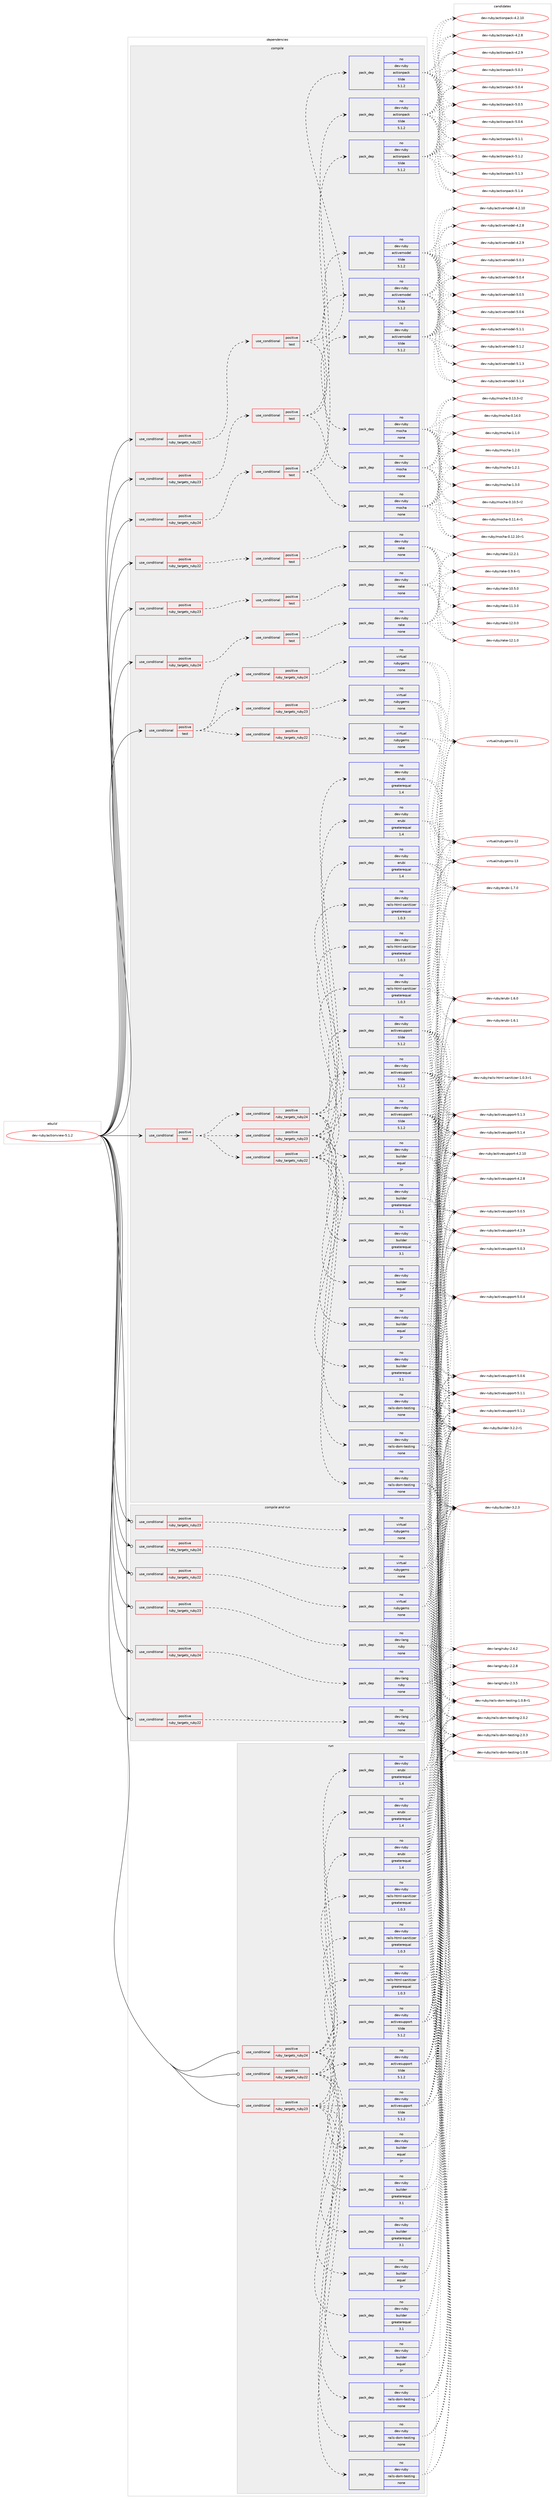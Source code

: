 digraph prolog {

# *************
# Graph options
# *************

newrank=true;
concentrate=true;
compound=true;
graph [rankdir=LR,fontname=Helvetica,fontsize=10,ranksep=1.5];#, ranksep=2.5, nodesep=0.2];
edge  [arrowhead=vee];
node  [fontname=Helvetica,fontsize=10];

# **********
# The ebuild
# **********

subgraph cluster_leftcol {
color=gray;
rank=same;
label=<<i>ebuild</i>>;
id [label="dev-ruby/actionview-5.1.2", color=red, width=4, href="../dev-ruby/actionview-5.1.2.svg"];
}

# ****************
# The dependencies
# ****************

subgraph cluster_midcol {
color=gray;
label=<<i>dependencies</i>>;
subgraph cluster_compile {
fillcolor="#eeeeee";
style=filled;
label=<<i>compile</i>>;
subgraph cond49311 {
dependency222899 [label=<<TABLE BORDER="0" CELLBORDER="1" CELLSPACING="0" CELLPADDING="4"><TR><TD ROWSPAN="3" CELLPADDING="10">use_conditional</TD></TR><TR><TD>positive</TD></TR><TR><TD>ruby_targets_ruby22</TD></TR></TABLE>>, shape=none, color=red];
subgraph cond49312 {
dependency222900 [label=<<TABLE BORDER="0" CELLBORDER="1" CELLSPACING="0" CELLPADDING="4"><TR><TD ROWSPAN="3" CELLPADDING="10">use_conditional</TD></TR><TR><TD>positive</TD></TR><TR><TD>test</TD></TR></TABLE>>, shape=none, color=red];
subgraph pack169598 {
dependency222901 [label=<<TABLE BORDER="0" CELLBORDER="1" CELLSPACING="0" CELLPADDING="4" WIDTH="220"><TR><TD ROWSPAN="6" CELLPADDING="30">pack_dep</TD></TR><TR><TD WIDTH="110">no</TD></TR><TR><TD>dev-ruby</TD></TR><TR><TD>mocha</TD></TR><TR><TD>none</TD></TR><TR><TD></TD></TR></TABLE>>, shape=none, color=blue];
}
dependency222900:e -> dependency222901:w [weight=20,style="dashed",arrowhead="vee"];
subgraph pack169599 {
dependency222902 [label=<<TABLE BORDER="0" CELLBORDER="1" CELLSPACING="0" CELLPADDING="4" WIDTH="220"><TR><TD ROWSPAN="6" CELLPADDING="30">pack_dep</TD></TR><TR><TD WIDTH="110">no</TD></TR><TR><TD>dev-ruby</TD></TR><TR><TD>actionpack</TD></TR><TR><TD>tilde</TD></TR><TR><TD>5.1.2</TD></TR></TABLE>>, shape=none, color=blue];
}
dependency222900:e -> dependency222902:w [weight=20,style="dashed",arrowhead="vee"];
subgraph pack169600 {
dependency222903 [label=<<TABLE BORDER="0" CELLBORDER="1" CELLSPACING="0" CELLPADDING="4" WIDTH="220"><TR><TD ROWSPAN="6" CELLPADDING="30">pack_dep</TD></TR><TR><TD WIDTH="110">no</TD></TR><TR><TD>dev-ruby</TD></TR><TR><TD>activemodel</TD></TR><TR><TD>tilde</TD></TR><TR><TD>5.1.2</TD></TR></TABLE>>, shape=none, color=blue];
}
dependency222900:e -> dependency222903:w [weight=20,style="dashed",arrowhead="vee"];
}
dependency222899:e -> dependency222900:w [weight=20,style="dashed",arrowhead="vee"];
}
id:e -> dependency222899:w [weight=20,style="solid",arrowhead="vee"];
subgraph cond49313 {
dependency222904 [label=<<TABLE BORDER="0" CELLBORDER="1" CELLSPACING="0" CELLPADDING="4"><TR><TD ROWSPAN="3" CELLPADDING="10">use_conditional</TD></TR><TR><TD>positive</TD></TR><TR><TD>ruby_targets_ruby22</TD></TR></TABLE>>, shape=none, color=red];
subgraph cond49314 {
dependency222905 [label=<<TABLE BORDER="0" CELLBORDER="1" CELLSPACING="0" CELLPADDING="4"><TR><TD ROWSPAN="3" CELLPADDING="10">use_conditional</TD></TR><TR><TD>positive</TD></TR><TR><TD>test</TD></TR></TABLE>>, shape=none, color=red];
subgraph pack169601 {
dependency222906 [label=<<TABLE BORDER="0" CELLBORDER="1" CELLSPACING="0" CELLPADDING="4" WIDTH="220"><TR><TD ROWSPAN="6" CELLPADDING="30">pack_dep</TD></TR><TR><TD WIDTH="110">no</TD></TR><TR><TD>dev-ruby</TD></TR><TR><TD>rake</TD></TR><TR><TD>none</TD></TR><TR><TD></TD></TR></TABLE>>, shape=none, color=blue];
}
dependency222905:e -> dependency222906:w [weight=20,style="dashed",arrowhead="vee"];
}
dependency222904:e -> dependency222905:w [weight=20,style="dashed",arrowhead="vee"];
}
id:e -> dependency222904:w [weight=20,style="solid",arrowhead="vee"];
subgraph cond49315 {
dependency222907 [label=<<TABLE BORDER="0" CELLBORDER="1" CELLSPACING="0" CELLPADDING="4"><TR><TD ROWSPAN="3" CELLPADDING="10">use_conditional</TD></TR><TR><TD>positive</TD></TR><TR><TD>ruby_targets_ruby23</TD></TR></TABLE>>, shape=none, color=red];
subgraph cond49316 {
dependency222908 [label=<<TABLE BORDER="0" CELLBORDER="1" CELLSPACING="0" CELLPADDING="4"><TR><TD ROWSPAN="3" CELLPADDING="10">use_conditional</TD></TR><TR><TD>positive</TD></TR><TR><TD>test</TD></TR></TABLE>>, shape=none, color=red];
subgraph pack169602 {
dependency222909 [label=<<TABLE BORDER="0" CELLBORDER="1" CELLSPACING="0" CELLPADDING="4" WIDTH="220"><TR><TD ROWSPAN="6" CELLPADDING="30">pack_dep</TD></TR><TR><TD WIDTH="110">no</TD></TR><TR><TD>dev-ruby</TD></TR><TR><TD>mocha</TD></TR><TR><TD>none</TD></TR><TR><TD></TD></TR></TABLE>>, shape=none, color=blue];
}
dependency222908:e -> dependency222909:w [weight=20,style="dashed",arrowhead="vee"];
subgraph pack169603 {
dependency222910 [label=<<TABLE BORDER="0" CELLBORDER="1" CELLSPACING="0" CELLPADDING="4" WIDTH="220"><TR><TD ROWSPAN="6" CELLPADDING="30">pack_dep</TD></TR><TR><TD WIDTH="110">no</TD></TR><TR><TD>dev-ruby</TD></TR><TR><TD>actionpack</TD></TR><TR><TD>tilde</TD></TR><TR><TD>5.1.2</TD></TR></TABLE>>, shape=none, color=blue];
}
dependency222908:e -> dependency222910:w [weight=20,style="dashed",arrowhead="vee"];
subgraph pack169604 {
dependency222911 [label=<<TABLE BORDER="0" CELLBORDER="1" CELLSPACING="0" CELLPADDING="4" WIDTH="220"><TR><TD ROWSPAN="6" CELLPADDING="30">pack_dep</TD></TR><TR><TD WIDTH="110">no</TD></TR><TR><TD>dev-ruby</TD></TR><TR><TD>activemodel</TD></TR><TR><TD>tilde</TD></TR><TR><TD>5.1.2</TD></TR></TABLE>>, shape=none, color=blue];
}
dependency222908:e -> dependency222911:w [weight=20,style="dashed",arrowhead="vee"];
}
dependency222907:e -> dependency222908:w [weight=20,style="dashed",arrowhead="vee"];
}
id:e -> dependency222907:w [weight=20,style="solid",arrowhead="vee"];
subgraph cond49317 {
dependency222912 [label=<<TABLE BORDER="0" CELLBORDER="1" CELLSPACING="0" CELLPADDING="4"><TR><TD ROWSPAN="3" CELLPADDING="10">use_conditional</TD></TR><TR><TD>positive</TD></TR><TR><TD>ruby_targets_ruby23</TD></TR></TABLE>>, shape=none, color=red];
subgraph cond49318 {
dependency222913 [label=<<TABLE BORDER="0" CELLBORDER="1" CELLSPACING="0" CELLPADDING="4"><TR><TD ROWSPAN="3" CELLPADDING="10">use_conditional</TD></TR><TR><TD>positive</TD></TR><TR><TD>test</TD></TR></TABLE>>, shape=none, color=red];
subgraph pack169605 {
dependency222914 [label=<<TABLE BORDER="0" CELLBORDER="1" CELLSPACING="0" CELLPADDING="4" WIDTH="220"><TR><TD ROWSPAN="6" CELLPADDING="30">pack_dep</TD></TR><TR><TD WIDTH="110">no</TD></TR><TR><TD>dev-ruby</TD></TR><TR><TD>rake</TD></TR><TR><TD>none</TD></TR><TR><TD></TD></TR></TABLE>>, shape=none, color=blue];
}
dependency222913:e -> dependency222914:w [weight=20,style="dashed",arrowhead="vee"];
}
dependency222912:e -> dependency222913:w [weight=20,style="dashed",arrowhead="vee"];
}
id:e -> dependency222912:w [weight=20,style="solid",arrowhead="vee"];
subgraph cond49319 {
dependency222915 [label=<<TABLE BORDER="0" CELLBORDER="1" CELLSPACING="0" CELLPADDING="4"><TR><TD ROWSPAN="3" CELLPADDING="10">use_conditional</TD></TR><TR><TD>positive</TD></TR><TR><TD>ruby_targets_ruby24</TD></TR></TABLE>>, shape=none, color=red];
subgraph cond49320 {
dependency222916 [label=<<TABLE BORDER="0" CELLBORDER="1" CELLSPACING="0" CELLPADDING="4"><TR><TD ROWSPAN="3" CELLPADDING="10">use_conditional</TD></TR><TR><TD>positive</TD></TR><TR><TD>test</TD></TR></TABLE>>, shape=none, color=red];
subgraph pack169606 {
dependency222917 [label=<<TABLE BORDER="0" CELLBORDER="1" CELLSPACING="0" CELLPADDING="4" WIDTH="220"><TR><TD ROWSPAN="6" CELLPADDING="30">pack_dep</TD></TR><TR><TD WIDTH="110">no</TD></TR><TR><TD>dev-ruby</TD></TR><TR><TD>mocha</TD></TR><TR><TD>none</TD></TR><TR><TD></TD></TR></TABLE>>, shape=none, color=blue];
}
dependency222916:e -> dependency222917:w [weight=20,style="dashed",arrowhead="vee"];
subgraph pack169607 {
dependency222918 [label=<<TABLE BORDER="0" CELLBORDER="1" CELLSPACING="0" CELLPADDING="4" WIDTH="220"><TR><TD ROWSPAN="6" CELLPADDING="30">pack_dep</TD></TR><TR><TD WIDTH="110">no</TD></TR><TR><TD>dev-ruby</TD></TR><TR><TD>actionpack</TD></TR><TR><TD>tilde</TD></TR><TR><TD>5.1.2</TD></TR></TABLE>>, shape=none, color=blue];
}
dependency222916:e -> dependency222918:w [weight=20,style="dashed",arrowhead="vee"];
subgraph pack169608 {
dependency222919 [label=<<TABLE BORDER="0" CELLBORDER="1" CELLSPACING="0" CELLPADDING="4" WIDTH="220"><TR><TD ROWSPAN="6" CELLPADDING="30">pack_dep</TD></TR><TR><TD WIDTH="110">no</TD></TR><TR><TD>dev-ruby</TD></TR><TR><TD>activemodel</TD></TR><TR><TD>tilde</TD></TR><TR><TD>5.1.2</TD></TR></TABLE>>, shape=none, color=blue];
}
dependency222916:e -> dependency222919:w [weight=20,style="dashed",arrowhead="vee"];
}
dependency222915:e -> dependency222916:w [weight=20,style="dashed",arrowhead="vee"];
}
id:e -> dependency222915:w [weight=20,style="solid",arrowhead="vee"];
subgraph cond49321 {
dependency222920 [label=<<TABLE BORDER="0" CELLBORDER="1" CELLSPACING="0" CELLPADDING="4"><TR><TD ROWSPAN="3" CELLPADDING="10">use_conditional</TD></TR><TR><TD>positive</TD></TR><TR><TD>ruby_targets_ruby24</TD></TR></TABLE>>, shape=none, color=red];
subgraph cond49322 {
dependency222921 [label=<<TABLE BORDER="0" CELLBORDER="1" CELLSPACING="0" CELLPADDING="4"><TR><TD ROWSPAN="3" CELLPADDING="10">use_conditional</TD></TR><TR><TD>positive</TD></TR><TR><TD>test</TD></TR></TABLE>>, shape=none, color=red];
subgraph pack169609 {
dependency222922 [label=<<TABLE BORDER="0" CELLBORDER="1" CELLSPACING="0" CELLPADDING="4" WIDTH="220"><TR><TD ROWSPAN="6" CELLPADDING="30">pack_dep</TD></TR><TR><TD WIDTH="110">no</TD></TR><TR><TD>dev-ruby</TD></TR><TR><TD>rake</TD></TR><TR><TD>none</TD></TR><TR><TD></TD></TR></TABLE>>, shape=none, color=blue];
}
dependency222921:e -> dependency222922:w [weight=20,style="dashed",arrowhead="vee"];
}
dependency222920:e -> dependency222921:w [weight=20,style="dashed",arrowhead="vee"];
}
id:e -> dependency222920:w [weight=20,style="solid",arrowhead="vee"];
subgraph cond49323 {
dependency222923 [label=<<TABLE BORDER="0" CELLBORDER="1" CELLSPACING="0" CELLPADDING="4"><TR><TD ROWSPAN="3" CELLPADDING="10">use_conditional</TD></TR><TR><TD>positive</TD></TR><TR><TD>test</TD></TR></TABLE>>, shape=none, color=red];
subgraph cond49324 {
dependency222924 [label=<<TABLE BORDER="0" CELLBORDER="1" CELLSPACING="0" CELLPADDING="4"><TR><TD ROWSPAN="3" CELLPADDING="10">use_conditional</TD></TR><TR><TD>positive</TD></TR><TR><TD>ruby_targets_ruby22</TD></TR></TABLE>>, shape=none, color=red];
subgraph pack169610 {
dependency222925 [label=<<TABLE BORDER="0" CELLBORDER="1" CELLSPACING="0" CELLPADDING="4" WIDTH="220"><TR><TD ROWSPAN="6" CELLPADDING="30">pack_dep</TD></TR><TR><TD WIDTH="110">no</TD></TR><TR><TD>dev-ruby</TD></TR><TR><TD>activesupport</TD></TR><TR><TD>tilde</TD></TR><TR><TD>5.1.2</TD></TR></TABLE>>, shape=none, color=blue];
}
dependency222924:e -> dependency222925:w [weight=20,style="dashed",arrowhead="vee"];
subgraph pack169611 {
dependency222926 [label=<<TABLE BORDER="0" CELLBORDER="1" CELLSPACING="0" CELLPADDING="4" WIDTH="220"><TR><TD ROWSPAN="6" CELLPADDING="30">pack_dep</TD></TR><TR><TD WIDTH="110">no</TD></TR><TR><TD>dev-ruby</TD></TR><TR><TD>builder</TD></TR><TR><TD>greaterequal</TD></TR><TR><TD>3.1</TD></TR></TABLE>>, shape=none, color=blue];
}
dependency222924:e -> dependency222926:w [weight=20,style="dashed",arrowhead="vee"];
subgraph pack169612 {
dependency222927 [label=<<TABLE BORDER="0" CELLBORDER="1" CELLSPACING="0" CELLPADDING="4" WIDTH="220"><TR><TD ROWSPAN="6" CELLPADDING="30">pack_dep</TD></TR><TR><TD WIDTH="110">no</TD></TR><TR><TD>dev-ruby</TD></TR><TR><TD>builder</TD></TR><TR><TD>equal</TD></TR><TR><TD>3*</TD></TR></TABLE>>, shape=none, color=blue];
}
dependency222924:e -> dependency222927:w [weight=20,style="dashed",arrowhead="vee"];
subgraph pack169613 {
dependency222928 [label=<<TABLE BORDER="0" CELLBORDER="1" CELLSPACING="0" CELLPADDING="4" WIDTH="220"><TR><TD ROWSPAN="6" CELLPADDING="30">pack_dep</TD></TR><TR><TD WIDTH="110">no</TD></TR><TR><TD>dev-ruby</TD></TR><TR><TD>erubi</TD></TR><TR><TD>greaterequal</TD></TR><TR><TD>1.4</TD></TR></TABLE>>, shape=none, color=blue];
}
dependency222924:e -> dependency222928:w [weight=20,style="dashed",arrowhead="vee"];
subgraph pack169614 {
dependency222929 [label=<<TABLE BORDER="0" CELLBORDER="1" CELLSPACING="0" CELLPADDING="4" WIDTH="220"><TR><TD ROWSPAN="6" CELLPADDING="30">pack_dep</TD></TR><TR><TD WIDTH="110">no</TD></TR><TR><TD>dev-ruby</TD></TR><TR><TD>rails-html-sanitizer</TD></TR><TR><TD>greaterequal</TD></TR><TR><TD>1.0.3</TD></TR></TABLE>>, shape=none, color=blue];
}
dependency222924:e -> dependency222929:w [weight=20,style="dashed",arrowhead="vee"];
subgraph pack169615 {
dependency222930 [label=<<TABLE BORDER="0" CELLBORDER="1" CELLSPACING="0" CELLPADDING="4" WIDTH="220"><TR><TD ROWSPAN="6" CELLPADDING="30">pack_dep</TD></TR><TR><TD WIDTH="110">no</TD></TR><TR><TD>dev-ruby</TD></TR><TR><TD>rails-dom-testing</TD></TR><TR><TD>none</TD></TR><TR><TD></TD></TR></TABLE>>, shape=none, color=blue];
}
dependency222924:e -> dependency222930:w [weight=20,style="dashed",arrowhead="vee"];
}
dependency222923:e -> dependency222924:w [weight=20,style="dashed",arrowhead="vee"];
subgraph cond49325 {
dependency222931 [label=<<TABLE BORDER="0" CELLBORDER="1" CELLSPACING="0" CELLPADDING="4"><TR><TD ROWSPAN="3" CELLPADDING="10">use_conditional</TD></TR><TR><TD>positive</TD></TR><TR><TD>ruby_targets_ruby23</TD></TR></TABLE>>, shape=none, color=red];
subgraph pack169616 {
dependency222932 [label=<<TABLE BORDER="0" CELLBORDER="1" CELLSPACING="0" CELLPADDING="4" WIDTH="220"><TR><TD ROWSPAN="6" CELLPADDING="30">pack_dep</TD></TR><TR><TD WIDTH="110">no</TD></TR><TR><TD>dev-ruby</TD></TR><TR><TD>activesupport</TD></TR><TR><TD>tilde</TD></TR><TR><TD>5.1.2</TD></TR></TABLE>>, shape=none, color=blue];
}
dependency222931:e -> dependency222932:w [weight=20,style="dashed",arrowhead="vee"];
subgraph pack169617 {
dependency222933 [label=<<TABLE BORDER="0" CELLBORDER="1" CELLSPACING="0" CELLPADDING="4" WIDTH="220"><TR><TD ROWSPAN="6" CELLPADDING="30">pack_dep</TD></TR><TR><TD WIDTH="110">no</TD></TR><TR><TD>dev-ruby</TD></TR><TR><TD>builder</TD></TR><TR><TD>greaterequal</TD></TR><TR><TD>3.1</TD></TR></TABLE>>, shape=none, color=blue];
}
dependency222931:e -> dependency222933:w [weight=20,style="dashed",arrowhead="vee"];
subgraph pack169618 {
dependency222934 [label=<<TABLE BORDER="0" CELLBORDER="1" CELLSPACING="0" CELLPADDING="4" WIDTH="220"><TR><TD ROWSPAN="6" CELLPADDING="30">pack_dep</TD></TR><TR><TD WIDTH="110">no</TD></TR><TR><TD>dev-ruby</TD></TR><TR><TD>builder</TD></TR><TR><TD>equal</TD></TR><TR><TD>3*</TD></TR></TABLE>>, shape=none, color=blue];
}
dependency222931:e -> dependency222934:w [weight=20,style="dashed",arrowhead="vee"];
subgraph pack169619 {
dependency222935 [label=<<TABLE BORDER="0" CELLBORDER="1" CELLSPACING="0" CELLPADDING="4" WIDTH="220"><TR><TD ROWSPAN="6" CELLPADDING="30">pack_dep</TD></TR><TR><TD WIDTH="110">no</TD></TR><TR><TD>dev-ruby</TD></TR><TR><TD>erubi</TD></TR><TR><TD>greaterequal</TD></TR><TR><TD>1.4</TD></TR></TABLE>>, shape=none, color=blue];
}
dependency222931:e -> dependency222935:w [weight=20,style="dashed",arrowhead="vee"];
subgraph pack169620 {
dependency222936 [label=<<TABLE BORDER="0" CELLBORDER="1" CELLSPACING="0" CELLPADDING="4" WIDTH="220"><TR><TD ROWSPAN="6" CELLPADDING="30">pack_dep</TD></TR><TR><TD WIDTH="110">no</TD></TR><TR><TD>dev-ruby</TD></TR><TR><TD>rails-html-sanitizer</TD></TR><TR><TD>greaterequal</TD></TR><TR><TD>1.0.3</TD></TR></TABLE>>, shape=none, color=blue];
}
dependency222931:e -> dependency222936:w [weight=20,style="dashed",arrowhead="vee"];
subgraph pack169621 {
dependency222937 [label=<<TABLE BORDER="0" CELLBORDER="1" CELLSPACING="0" CELLPADDING="4" WIDTH="220"><TR><TD ROWSPAN="6" CELLPADDING="30">pack_dep</TD></TR><TR><TD WIDTH="110">no</TD></TR><TR><TD>dev-ruby</TD></TR><TR><TD>rails-dom-testing</TD></TR><TR><TD>none</TD></TR><TR><TD></TD></TR></TABLE>>, shape=none, color=blue];
}
dependency222931:e -> dependency222937:w [weight=20,style="dashed",arrowhead="vee"];
}
dependency222923:e -> dependency222931:w [weight=20,style="dashed",arrowhead="vee"];
subgraph cond49326 {
dependency222938 [label=<<TABLE BORDER="0" CELLBORDER="1" CELLSPACING="0" CELLPADDING="4"><TR><TD ROWSPAN="3" CELLPADDING="10">use_conditional</TD></TR><TR><TD>positive</TD></TR><TR><TD>ruby_targets_ruby24</TD></TR></TABLE>>, shape=none, color=red];
subgraph pack169622 {
dependency222939 [label=<<TABLE BORDER="0" CELLBORDER="1" CELLSPACING="0" CELLPADDING="4" WIDTH="220"><TR><TD ROWSPAN="6" CELLPADDING="30">pack_dep</TD></TR><TR><TD WIDTH="110">no</TD></TR><TR><TD>dev-ruby</TD></TR><TR><TD>activesupport</TD></TR><TR><TD>tilde</TD></TR><TR><TD>5.1.2</TD></TR></TABLE>>, shape=none, color=blue];
}
dependency222938:e -> dependency222939:w [weight=20,style="dashed",arrowhead="vee"];
subgraph pack169623 {
dependency222940 [label=<<TABLE BORDER="0" CELLBORDER="1" CELLSPACING="0" CELLPADDING="4" WIDTH="220"><TR><TD ROWSPAN="6" CELLPADDING="30">pack_dep</TD></TR><TR><TD WIDTH="110">no</TD></TR><TR><TD>dev-ruby</TD></TR><TR><TD>builder</TD></TR><TR><TD>greaterequal</TD></TR><TR><TD>3.1</TD></TR></TABLE>>, shape=none, color=blue];
}
dependency222938:e -> dependency222940:w [weight=20,style="dashed",arrowhead="vee"];
subgraph pack169624 {
dependency222941 [label=<<TABLE BORDER="0" CELLBORDER="1" CELLSPACING="0" CELLPADDING="4" WIDTH="220"><TR><TD ROWSPAN="6" CELLPADDING="30">pack_dep</TD></TR><TR><TD WIDTH="110">no</TD></TR><TR><TD>dev-ruby</TD></TR><TR><TD>builder</TD></TR><TR><TD>equal</TD></TR><TR><TD>3*</TD></TR></TABLE>>, shape=none, color=blue];
}
dependency222938:e -> dependency222941:w [weight=20,style="dashed",arrowhead="vee"];
subgraph pack169625 {
dependency222942 [label=<<TABLE BORDER="0" CELLBORDER="1" CELLSPACING="0" CELLPADDING="4" WIDTH="220"><TR><TD ROWSPAN="6" CELLPADDING="30">pack_dep</TD></TR><TR><TD WIDTH="110">no</TD></TR><TR><TD>dev-ruby</TD></TR><TR><TD>erubi</TD></TR><TR><TD>greaterequal</TD></TR><TR><TD>1.4</TD></TR></TABLE>>, shape=none, color=blue];
}
dependency222938:e -> dependency222942:w [weight=20,style="dashed",arrowhead="vee"];
subgraph pack169626 {
dependency222943 [label=<<TABLE BORDER="0" CELLBORDER="1" CELLSPACING="0" CELLPADDING="4" WIDTH="220"><TR><TD ROWSPAN="6" CELLPADDING="30">pack_dep</TD></TR><TR><TD WIDTH="110">no</TD></TR><TR><TD>dev-ruby</TD></TR><TR><TD>rails-html-sanitizer</TD></TR><TR><TD>greaterequal</TD></TR><TR><TD>1.0.3</TD></TR></TABLE>>, shape=none, color=blue];
}
dependency222938:e -> dependency222943:w [weight=20,style="dashed",arrowhead="vee"];
subgraph pack169627 {
dependency222944 [label=<<TABLE BORDER="0" CELLBORDER="1" CELLSPACING="0" CELLPADDING="4" WIDTH="220"><TR><TD ROWSPAN="6" CELLPADDING="30">pack_dep</TD></TR><TR><TD WIDTH="110">no</TD></TR><TR><TD>dev-ruby</TD></TR><TR><TD>rails-dom-testing</TD></TR><TR><TD>none</TD></TR><TR><TD></TD></TR></TABLE>>, shape=none, color=blue];
}
dependency222938:e -> dependency222944:w [weight=20,style="dashed",arrowhead="vee"];
}
dependency222923:e -> dependency222938:w [weight=20,style="dashed",arrowhead="vee"];
}
id:e -> dependency222923:w [weight=20,style="solid",arrowhead="vee"];
subgraph cond49327 {
dependency222945 [label=<<TABLE BORDER="0" CELLBORDER="1" CELLSPACING="0" CELLPADDING="4"><TR><TD ROWSPAN="3" CELLPADDING="10">use_conditional</TD></TR><TR><TD>positive</TD></TR><TR><TD>test</TD></TR></TABLE>>, shape=none, color=red];
subgraph cond49328 {
dependency222946 [label=<<TABLE BORDER="0" CELLBORDER="1" CELLSPACING="0" CELLPADDING="4"><TR><TD ROWSPAN="3" CELLPADDING="10">use_conditional</TD></TR><TR><TD>positive</TD></TR><TR><TD>ruby_targets_ruby22</TD></TR></TABLE>>, shape=none, color=red];
subgraph pack169628 {
dependency222947 [label=<<TABLE BORDER="0" CELLBORDER="1" CELLSPACING="0" CELLPADDING="4" WIDTH="220"><TR><TD ROWSPAN="6" CELLPADDING="30">pack_dep</TD></TR><TR><TD WIDTH="110">no</TD></TR><TR><TD>virtual</TD></TR><TR><TD>rubygems</TD></TR><TR><TD>none</TD></TR><TR><TD></TD></TR></TABLE>>, shape=none, color=blue];
}
dependency222946:e -> dependency222947:w [weight=20,style="dashed",arrowhead="vee"];
}
dependency222945:e -> dependency222946:w [weight=20,style="dashed",arrowhead="vee"];
subgraph cond49329 {
dependency222948 [label=<<TABLE BORDER="0" CELLBORDER="1" CELLSPACING="0" CELLPADDING="4"><TR><TD ROWSPAN="3" CELLPADDING="10">use_conditional</TD></TR><TR><TD>positive</TD></TR><TR><TD>ruby_targets_ruby23</TD></TR></TABLE>>, shape=none, color=red];
subgraph pack169629 {
dependency222949 [label=<<TABLE BORDER="0" CELLBORDER="1" CELLSPACING="0" CELLPADDING="4" WIDTH="220"><TR><TD ROWSPAN="6" CELLPADDING="30">pack_dep</TD></TR><TR><TD WIDTH="110">no</TD></TR><TR><TD>virtual</TD></TR><TR><TD>rubygems</TD></TR><TR><TD>none</TD></TR><TR><TD></TD></TR></TABLE>>, shape=none, color=blue];
}
dependency222948:e -> dependency222949:w [weight=20,style="dashed",arrowhead="vee"];
}
dependency222945:e -> dependency222948:w [weight=20,style="dashed",arrowhead="vee"];
subgraph cond49330 {
dependency222950 [label=<<TABLE BORDER="0" CELLBORDER="1" CELLSPACING="0" CELLPADDING="4"><TR><TD ROWSPAN="3" CELLPADDING="10">use_conditional</TD></TR><TR><TD>positive</TD></TR><TR><TD>ruby_targets_ruby24</TD></TR></TABLE>>, shape=none, color=red];
subgraph pack169630 {
dependency222951 [label=<<TABLE BORDER="0" CELLBORDER="1" CELLSPACING="0" CELLPADDING="4" WIDTH="220"><TR><TD ROWSPAN="6" CELLPADDING="30">pack_dep</TD></TR><TR><TD WIDTH="110">no</TD></TR><TR><TD>virtual</TD></TR><TR><TD>rubygems</TD></TR><TR><TD>none</TD></TR><TR><TD></TD></TR></TABLE>>, shape=none, color=blue];
}
dependency222950:e -> dependency222951:w [weight=20,style="dashed",arrowhead="vee"];
}
dependency222945:e -> dependency222950:w [weight=20,style="dashed",arrowhead="vee"];
}
id:e -> dependency222945:w [weight=20,style="solid",arrowhead="vee"];
}
subgraph cluster_compileandrun {
fillcolor="#eeeeee";
style=filled;
label=<<i>compile and run</i>>;
subgraph cond49331 {
dependency222952 [label=<<TABLE BORDER="0" CELLBORDER="1" CELLSPACING="0" CELLPADDING="4"><TR><TD ROWSPAN="3" CELLPADDING="10">use_conditional</TD></TR><TR><TD>positive</TD></TR><TR><TD>ruby_targets_ruby22</TD></TR></TABLE>>, shape=none, color=red];
subgraph pack169631 {
dependency222953 [label=<<TABLE BORDER="0" CELLBORDER="1" CELLSPACING="0" CELLPADDING="4" WIDTH="220"><TR><TD ROWSPAN="6" CELLPADDING="30">pack_dep</TD></TR><TR><TD WIDTH="110">no</TD></TR><TR><TD>dev-lang</TD></TR><TR><TD>ruby</TD></TR><TR><TD>none</TD></TR><TR><TD></TD></TR></TABLE>>, shape=none, color=blue];
}
dependency222952:e -> dependency222953:w [weight=20,style="dashed",arrowhead="vee"];
}
id:e -> dependency222952:w [weight=20,style="solid",arrowhead="odotvee"];
subgraph cond49332 {
dependency222954 [label=<<TABLE BORDER="0" CELLBORDER="1" CELLSPACING="0" CELLPADDING="4"><TR><TD ROWSPAN="3" CELLPADDING="10">use_conditional</TD></TR><TR><TD>positive</TD></TR><TR><TD>ruby_targets_ruby22</TD></TR></TABLE>>, shape=none, color=red];
subgraph pack169632 {
dependency222955 [label=<<TABLE BORDER="0" CELLBORDER="1" CELLSPACING="0" CELLPADDING="4" WIDTH="220"><TR><TD ROWSPAN="6" CELLPADDING="30">pack_dep</TD></TR><TR><TD WIDTH="110">no</TD></TR><TR><TD>virtual</TD></TR><TR><TD>rubygems</TD></TR><TR><TD>none</TD></TR><TR><TD></TD></TR></TABLE>>, shape=none, color=blue];
}
dependency222954:e -> dependency222955:w [weight=20,style="dashed",arrowhead="vee"];
}
id:e -> dependency222954:w [weight=20,style="solid",arrowhead="odotvee"];
subgraph cond49333 {
dependency222956 [label=<<TABLE BORDER="0" CELLBORDER="1" CELLSPACING="0" CELLPADDING="4"><TR><TD ROWSPAN="3" CELLPADDING="10">use_conditional</TD></TR><TR><TD>positive</TD></TR><TR><TD>ruby_targets_ruby23</TD></TR></TABLE>>, shape=none, color=red];
subgraph pack169633 {
dependency222957 [label=<<TABLE BORDER="0" CELLBORDER="1" CELLSPACING="0" CELLPADDING="4" WIDTH="220"><TR><TD ROWSPAN="6" CELLPADDING="30">pack_dep</TD></TR><TR><TD WIDTH="110">no</TD></TR><TR><TD>dev-lang</TD></TR><TR><TD>ruby</TD></TR><TR><TD>none</TD></TR><TR><TD></TD></TR></TABLE>>, shape=none, color=blue];
}
dependency222956:e -> dependency222957:w [weight=20,style="dashed",arrowhead="vee"];
}
id:e -> dependency222956:w [weight=20,style="solid",arrowhead="odotvee"];
subgraph cond49334 {
dependency222958 [label=<<TABLE BORDER="0" CELLBORDER="1" CELLSPACING="0" CELLPADDING="4"><TR><TD ROWSPAN="3" CELLPADDING="10">use_conditional</TD></TR><TR><TD>positive</TD></TR><TR><TD>ruby_targets_ruby23</TD></TR></TABLE>>, shape=none, color=red];
subgraph pack169634 {
dependency222959 [label=<<TABLE BORDER="0" CELLBORDER="1" CELLSPACING="0" CELLPADDING="4" WIDTH="220"><TR><TD ROWSPAN="6" CELLPADDING="30">pack_dep</TD></TR><TR><TD WIDTH="110">no</TD></TR><TR><TD>virtual</TD></TR><TR><TD>rubygems</TD></TR><TR><TD>none</TD></TR><TR><TD></TD></TR></TABLE>>, shape=none, color=blue];
}
dependency222958:e -> dependency222959:w [weight=20,style="dashed",arrowhead="vee"];
}
id:e -> dependency222958:w [weight=20,style="solid",arrowhead="odotvee"];
subgraph cond49335 {
dependency222960 [label=<<TABLE BORDER="0" CELLBORDER="1" CELLSPACING="0" CELLPADDING="4"><TR><TD ROWSPAN="3" CELLPADDING="10">use_conditional</TD></TR><TR><TD>positive</TD></TR><TR><TD>ruby_targets_ruby24</TD></TR></TABLE>>, shape=none, color=red];
subgraph pack169635 {
dependency222961 [label=<<TABLE BORDER="0" CELLBORDER="1" CELLSPACING="0" CELLPADDING="4" WIDTH="220"><TR><TD ROWSPAN="6" CELLPADDING="30">pack_dep</TD></TR><TR><TD WIDTH="110">no</TD></TR><TR><TD>dev-lang</TD></TR><TR><TD>ruby</TD></TR><TR><TD>none</TD></TR><TR><TD></TD></TR></TABLE>>, shape=none, color=blue];
}
dependency222960:e -> dependency222961:w [weight=20,style="dashed",arrowhead="vee"];
}
id:e -> dependency222960:w [weight=20,style="solid",arrowhead="odotvee"];
subgraph cond49336 {
dependency222962 [label=<<TABLE BORDER="0" CELLBORDER="1" CELLSPACING="0" CELLPADDING="4"><TR><TD ROWSPAN="3" CELLPADDING="10">use_conditional</TD></TR><TR><TD>positive</TD></TR><TR><TD>ruby_targets_ruby24</TD></TR></TABLE>>, shape=none, color=red];
subgraph pack169636 {
dependency222963 [label=<<TABLE BORDER="0" CELLBORDER="1" CELLSPACING="0" CELLPADDING="4" WIDTH="220"><TR><TD ROWSPAN="6" CELLPADDING="30">pack_dep</TD></TR><TR><TD WIDTH="110">no</TD></TR><TR><TD>virtual</TD></TR><TR><TD>rubygems</TD></TR><TR><TD>none</TD></TR><TR><TD></TD></TR></TABLE>>, shape=none, color=blue];
}
dependency222962:e -> dependency222963:w [weight=20,style="dashed",arrowhead="vee"];
}
id:e -> dependency222962:w [weight=20,style="solid",arrowhead="odotvee"];
}
subgraph cluster_run {
fillcolor="#eeeeee";
style=filled;
label=<<i>run</i>>;
subgraph cond49337 {
dependency222964 [label=<<TABLE BORDER="0" CELLBORDER="1" CELLSPACING="0" CELLPADDING="4"><TR><TD ROWSPAN="3" CELLPADDING="10">use_conditional</TD></TR><TR><TD>positive</TD></TR><TR><TD>ruby_targets_ruby22</TD></TR></TABLE>>, shape=none, color=red];
subgraph pack169637 {
dependency222965 [label=<<TABLE BORDER="0" CELLBORDER="1" CELLSPACING="0" CELLPADDING="4" WIDTH="220"><TR><TD ROWSPAN="6" CELLPADDING="30">pack_dep</TD></TR><TR><TD WIDTH="110">no</TD></TR><TR><TD>dev-ruby</TD></TR><TR><TD>activesupport</TD></TR><TR><TD>tilde</TD></TR><TR><TD>5.1.2</TD></TR></TABLE>>, shape=none, color=blue];
}
dependency222964:e -> dependency222965:w [weight=20,style="dashed",arrowhead="vee"];
subgraph pack169638 {
dependency222966 [label=<<TABLE BORDER="0" CELLBORDER="1" CELLSPACING="0" CELLPADDING="4" WIDTH="220"><TR><TD ROWSPAN="6" CELLPADDING="30">pack_dep</TD></TR><TR><TD WIDTH="110">no</TD></TR><TR><TD>dev-ruby</TD></TR><TR><TD>builder</TD></TR><TR><TD>greaterequal</TD></TR><TR><TD>3.1</TD></TR></TABLE>>, shape=none, color=blue];
}
dependency222964:e -> dependency222966:w [weight=20,style="dashed",arrowhead="vee"];
subgraph pack169639 {
dependency222967 [label=<<TABLE BORDER="0" CELLBORDER="1" CELLSPACING="0" CELLPADDING="4" WIDTH="220"><TR><TD ROWSPAN="6" CELLPADDING="30">pack_dep</TD></TR><TR><TD WIDTH="110">no</TD></TR><TR><TD>dev-ruby</TD></TR><TR><TD>builder</TD></TR><TR><TD>equal</TD></TR><TR><TD>3*</TD></TR></TABLE>>, shape=none, color=blue];
}
dependency222964:e -> dependency222967:w [weight=20,style="dashed",arrowhead="vee"];
subgraph pack169640 {
dependency222968 [label=<<TABLE BORDER="0" CELLBORDER="1" CELLSPACING="0" CELLPADDING="4" WIDTH="220"><TR><TD ROWSPAN="6" CELLPADDING="30">pack_dep</TD></TR><TR><TD WIDTH="110">no</TD></TR><TR><TD>dev-ruby</TD></TR><TR><TD>erubi</TD></TR><TR><TD>greaterequal</TD></TR><TR><TD>1.4</TD></TR></TABLE>>, shape=none, color=blue];
}
dependency222964:e -> dependency222968:w [weight=20,style="dashed",arrowhead="vee"];
subgraph pack169641 {
dependency222969 [label=<<TABLE BORDER="0" CELLBORDER="1" CELLSPACING="0" CELLPADDING="4" WIDTH="220"><TR><TD ROWSPAN="6" CELLPADDING="30">pack_dep</TD></TR><TR><TD WIDTH="110">no</TD></TR><TR><TD>dev-ruby</TD></TR><TR><TD>rails-html-sanitizer</TD></TR><TR><TD>greaterequal</TD></TR><TR><TD>1.0.3</TD></TR></TABLE>>, shape=none, color=blue];
}
dependency222964:e -> dependency222969:w [weight=20,style="dashed",arrowhead="vee"];
subgraph pack169642 {
dependency222970 [label=<<TABLE BORDER="0" CELLBORDER="1" CELLSPACING="0" CELLPADDING="4" WIDTH="220"><TR><TD ROWSPAN="6" CELLPADDING="30">pack_dep</TD></TR><TR><TD WIDTH="110">no</TD></TR><TR><TD>dev-ruby</TD></TR><TR><TD>rails-dom-testing</TD></TR><TR><TD>none</TD></TR><TR><TD></TD></TR></TABLE>>, shape=none, color=blue];
}
dependency222964:e -> dependency222970:w [weight=20,style="dashed",arrowhead="vee"];
}
id:e -> dependency222964:w [weight=20,style="solid",arrowhead="odot"];
subgraph cond49338 {
dependency222971 [label=<<TABLE BORDER="0" CELLBORDER="1" CELLSPACING="0" CELLPADDING="4"><TR><TD ROWSPAN="3" CELLPADDING="10">use_conditional</TD></TR><TR><TD>positive</TD></TR><TR><TD>ruby_targets_ruby23</TD></TR></TABLE>>, shape=none, color=red];
subgraph pack169643 {
dependency222972 [label=<<TABLE BORDER="0" CELLBORDER="1" CELLSPACING="0" CELLPADDING="4" WIDTH="220"><TR><TD ROWSPAN="6" CELLPADDING="30">pack_dep</TD></TR><TR><TD WIDTH="110">no</TD></TR><TR><TD>dev-ruby</TD></TR><TR><TD>activesupport</TD></TR><TR><TD>tilde</TD></TR><TR><TD>5.1.2</TD></TR></TABLE>>, shape=none, color=blue];
}
dependency222971:e -> dependency222972:w [weight=20,style="dashed",arrowhead="vee"];
subgraph pack169644 {
dependency222973 [label=<<TABLE BORDER="0" CELLBORDER="1" CELLSPACING="0" CELLPADDING="4" WIDTH="220"><TR><TD ROWSPAN="6" CELLPADDING="30">pack_dep</TD></TR><TR><TD WIDTH="110">no</TD></TR><TR><TD>dev-ruby</TD></TR><TR><TD>builder</TD></TR><TR><TD>greaterequal</TD></TR><TR><TD>3.1</TD></TR></TABLE>>, shape=none, color=blue];
}
dependency222971:e -> dependency222973:w [weight=20,style="dashed",arrowhead="vee"];
subgraph pack169645 {
dependency222974 [label=<<TABLE BORDER="0" CELLBORDER="1" CELLSPACING="0" CELLPADDING="4" WIDTH="220"><TR><TD ROWSPAN="6" CELLPADDING="30">pack_dep</TD></TR><TR><TD WIDTH="110">no</TD></TR><TR><TD>dev-ruby</TD></TR><TR><TD>builder</TD></TR><TR><TD>equal</TD></TR><TR><TD>3*</TD></TR></TABLE>>, shape=none, color=blue];
}
dependency222971:e -> dependency222974:w [weight=20,style="dashed",arrowhead="vee"];
subgraph pack169646 {
dependency222975 [label=<<TABLE BORDER="0" CELLBORDER="1" CELLSPACING="0" CELLPADDING="4" WIDTH="220"><TR><TD ROWSPAN="6" CELLPADDING="30">pack_dep</TD></TR><TR><TD WIDTH="110">no</TD></TR><TR><TD>dev-ruby</TD></TR><TR><TD>erubi</TD></TR><TR><TD>greaterequal</TD></TR><TR><TD>1.4</TD></TR></TABLE>>, shape=none, color=blue];
}
dependency222971:e -> dependency222975:w [weight=20,style="dashed",arrowhead="vee"];
subgraph pack169647 {
dependency222976 [label=<<TABLE BORDER="0" CELLBORDER="1" CELLSPACING="0" CELLPADDING="4" WIDTH="220"><TR><TD ROWSPAN="6" CELLPADDING="30">pack_dep</TD></TR><TR><TD WIDTH="110">no</TD></TR><TR><TD>dev-ruby</TD></TR><TR><TD>rails-html-sanitizer</TD></TR><TR><TD>greaterequal</TD></TR><TR><TD>1.0.3</TD></TR></TABLE>>, shape=none, color=blue];
}
dependency222971:e -> dependency222976:w [weight=20,style="dashed",arrowhead="vee"];
subgraph pack169648 {
dependency222977 [label=<<TABLE BORDER="0" CELLBORDER="1" CELLSPACING="0" CELLPADDING="4" WIDTH="220"><TR><TD ROWSPAN="6" CELLPADDING="30">pack_dep</TD></TR><TR><TD WIDTH="110">no</TD></TR><TR><TD>dev-ruby</TD></TR><TR><TD>rails-dom-testing</TD></TR><TR><TD>none</TD></TR><TR><TD></TD></TR></TABLE>>, shape=none, color=blue];
}
dependency222971:e -> dependency222977:w [weight=20,style="dashed",arrowhead="vee"];
}
id:e -> dependency222971:w [weight=20,style="solid",arrowhead="odot"];
subgraph cond49339 {
dependency222978 [label=<<TABLE BORDER="0" CELLBORDER="1" CELLSPACING="0" CELLPADDING="4"><TR><TD ROWSPAN="3" CELLPADDING="10">use_conditional</TD></TR><TR><TD>positive</TD></TR><TR><TD>ruby_targets_ruby24</TD></TR></TABLE>>, shape=none, color=red];
subgraph pack169649 {
dependency222979 [label=<<TABLE BORDER="0" CELLBORDER="1" CELLSPACING="0" CELLPADDING="4" WIDTH="220"><TR><TD ROWSPAN="6" CELLPADDING="30">pack_dep</TD></TR><TR><TD WIDTH="110">no</TD></TR><TR><TD>dev-ruby</TD></TR><TR><TD>activesupport</TD></TR><TR><TD>tilde</TD></TR><TR><TD>5.1.2</TD></TR></TABLE>>, shape=none, color=blue];
}
dependency222978:e -> dependency222979:w [weight=20,style="dashed",arrowhead="vee"];
subgraph pack169650 {
dependency222980 [label=<<TABLE BORDER="0" CELLBORDER="1" CELLSPACING="0" CELLPADDING="4" WIDTH="220"><TR><TD ROWSPAN="6" CELLPADDING="30">pack_dep</TD></TR><TR><TD WIDTH="110">no</TD></TR><TR><TD>dev-ruby</TD></TR><TR><TD>builder</TD></TR><TR><TD>greaterequal</TD></TR><TR><TD>3.1</TD></TR></TABLE>>, shape=none, color=blue];
}
dependency222978:e -> dependency222980:w [weight=20,style="dashed",arrowhead="vee"];
subgraph pack169651 {
dependency222981 [label=<<TABLE BORDER="0" CELLBORDER="1" CELLSPACING="0" CELLPADDING="4" WIDTH="220"><TR><TD ROWSPAN="6" CELLPADDING="30">pack_dep</TD></TR><TR><TD WIDTH="110">no</TD></TR><TR><TD>dev-ruby</TD></TR><TR><TD>builder</TD></TR><TR><TD>equal</TD></TR><TR><TD>3*</TD></TR></TABLE>>, shape=none, color=blue];
}
dependency222978:e -> dependency222981:w [weight=20,style="dashed",arrowhead="vee"];
subgraph pack169652 {
dependency222982 [label=<<TABLE BORDER="0" CELLBORDER="1" CELLSPACING="0" CELLPADDING="4" WIDTH="220"><TR><TD ROWSPAN="6" CELLPADDING="30">pack_dep</TD></TR><TR><TD WIDTH="110">no</TD></TR><TR><TD>dev-ruby</TD></TR><TR><TD>erubi</TD></TR><TR><TD>greaterequal</TD></TR><TR><TD>1.4</TD></TR></TABLE>>, shape=none, color=blue];
}
dependency222978:e -> dependency222982:w [weight=20,style="dashed",arrowhead="vee"];
subgraph pack169653 {
dependency222983 [label=<<TABLE BORDER="0" CELLBORDER="1" CELLSPACING="0" CELLPADDING="4" WIDTH="220"><TR><TD ROWSPAN="6" CELLPADDING="30">pack_dep</TD></TR><TR><TD WIDTH="110">no</TD></TR><TR><TD>dev-ruby</TD></TR><TR><TD>rails-html-sanitizer</TD></TR><TR><TD>greaterequal</TD></TR><TR><TD>1.0.3</TD></TR></TABLE>>, shape=none, color=blue];
}
dependency222978:e -> dependency222983:w [weight=20,style="dashed",arrowhead="vee"];
subgraph pack169654 {
dependency222984 [label=<<TABLE BORDER="0" CELLBORDER="1" CELLSPACING="0" CELLPADDING="4" WIDTH="220"><TR><TD ROWSPAN="6" CELLPADDING="30">pack_dep</TD></TR><TR><TD WIDTH="110">no</TD></TR><TR><TD>dev-ruby</TD></TR><TR><TD>rails-dom-testing</TD></TR><TR><TD>none</TD></TR><TR><TD></TD></TR></TABLE>>, shape=none, color=blue];
}
dependency222978:e -> dependency222984:w [weight=20,style="dashed",arrowhead="vee"];
}
id:e -> dependency222978:w [weight=20,style="solid",arrowhead="odot"];
}
}

# **************
# The candidates
# **************

subgraph cluster_choices {
rank=same;
color=gray;
label=<<i>candidates</i>>;

subgraph choice169598 {
color=black;
nodesep=1;
choice1001011184511411798121471091119910497454846494846534511450 [label="dev-ruby/mocha-0.10.5-r2", color=red, width=4,href="../dev-ruby/mocha-0.10.5-r2.svg"];
choice1001011184511411798121471091119910497454846494946524511449 [label="dev-ruby/mocha-0.11.4-r1", color=red, width=4,href="../dev-ruby/mocha-0.11.4-r1.svg"];
choice100101118451141179812147109111991049745484649504649484511449 [label="dev-ruby/mocha-0.12.10-r1", color=red, width=4,href="../dev-ruby/mocha-0.12.10-r1.svg"];
choice1001011184511411798121471091119910497454846495146514511450 [label="dev-ruby/mocha-0.13.3-r2", color=red, width=4,href="../dev-ruby/mocha-0.13.3-r2.svg"];
choice100101118451141179812147109111991049745484649524648 [label="dev-ruby/mocha-0.14.0", color=red, width=4,href="../dev-ruby/mocha-0.14.0.svg"];
choice1001011184511411798121471091119910497454946494648 [label="dev-ruby/mocha-1.1.0", color=red, width=4,href="../dev-ruby/mocha-1.1.0.svg"];
choice1001011184511411798121471091119910497454946504648 [label="dev-ruby/mocha-1.2.0", color=red, width=4,href="../dev-ruby/mocha-1.2.0.svg"];
choice1001011184511411798121471091119910497454946504649 [label="dev-ruby/mocha-1.2.1", color=red, width=4,href="../dev-ruby/mocha-1.2.1.svg"];
choice1001011184511411798121471091119910497454946514648 [label="dev-ruby/mocha-1.3.0", color=red, width=4,href="../dev-ruby/mocha-1.3.0.svg"];
dependency222901:e -> choice1001011184511411798121471091119910497454846494846534511450:w [style=dotted,weight="100"];
dependency222901:e -> choice1001011184511411798121471091119910497454846494946524511449:w [style=dotted,weight="100"];
dependency222901:e -> choice100101118451141179812147109111991049745484649504649484511449:w [style=dotted,weight="100"];
dependency222901:e -> choice1001011184511411798121471091119910497454846495146514511450:w [style=dotted,weight="100"];
dependency222901:e -> choice100101118451141179812147109111991049745484649524648:w [style=dotted,weight="100"];
dependency222901:e -> choice1001011184511411798121471091119910497454946494648:w [style=dotted,weight="100"];
dependency222901:e -> choice1001011184511411798121471091119910497454946504648:w [style=dotted,weight="100"];
dependency222901:e -> choice1001011184511411798121471091119910497454946504649:w [style=dotted,weight="100"];
dependency222901:e -> choice1001011184511411798121471091119910497454946514648:w [style=dotted,weight="100"];
}
subgraph choice169599 {
color=black;
nodesep=1;
choice1001011184511411798121479799116105111110112979910745524650464948 [label="dev-ruby/actionpack-4.2.10", color=red, width=4,href="../dev-ruby/actionpack-4.2.10.svg"];
choice10010111845114117981214797991161051111101129799107455246504656 [label="dev-ruby/actionpack-4.2.8", color=red, width=4,href="../dev-ruby/actionpack-4.2.8.svg"];
choice10010111845114117981214797991161051111101129799107455246504657 [label="dev-ruby/actionpack-4.2.9", color=red, width=4,href="../dev-ruby/actionpack-4.2.9.svg"];
choice10010111845114117981214797991161051111101129799107455346484651 [label="dev-ruby/actionpack-5.0.3", color=red, width=4,href="../dev-ruby/actionpack-5.0.3.svg"];
choice10010111845114117981214797991161051111101129799107455346484652 [label="dev-ruby/actionpack-5.0.4", color=red, width=4,href="../dev-ruby/actionpack-5.0.4.svg"];
choice10010111845114117981214797991161051111101129799107455346484653 [label="dev-ruby/actionpack-5.0.5", color=red, width=4,href="../dev-ruby/actionpack-5.0.5.svg"];
choice10010111845114117981214797991161051111101129799107455346484654 [label="dev-ruby/actionpack-5.0.6", color=red, width=4,href="../dev-ruby/actionpack-5.0.6.svg"];
choice10010111845114117981214797991161051111101129799107455346494649 [label="dev-ruby/actionpack-5.1.1", color=red, width=4,href="../dev-ruby/actionpack-5.1.1.svg"];
choice10010111845114117981214797991161051111101129799107455346494650 [label="dev-ruby/actionpack-5.1.2", color=red, width=4,href="../dev-ruby/actionpack-5.1.2.svg"];
choice10010111845114117981214797991161051111101129799107455346494651 [label="dev-ruby/actionpack-5.1.3", color=red, width=4,href="../dev-ruby/actionpack-5.1.3.svg"];
choice10010111845114117981214797991161051111101129799107455346494652 [label="dev-ruby/actionpack-5.1.4", color=red, width=4,href="../dev-ruby/actionpack-5.1.4.svg"];
dependency222902:e -> choice1001011184511411798121479799116105111110112979910745524650464948:w [style=dotted,weight="100"];
dependency222902:e -> choice10010111845114117981214797991161051111101129799107455246504656:w [style=dotted,weight="100"];
dependency222902:e -> choice10010111845114117981214797991161051111101129799107455246504657:w [style=dotted,weight="100"];
dependency222902:e -> choice10010111845114117981214797991161051111101129799107455346484651:w [style=dotted,weight="100"];
dependency222902:e -> choice10010111845114117981214797991161051111101129799107455346484652:w [style=dotted,weight="100"];
dependency222902:e -> choice10010111845114117981214797991161051111101129799107455346484653:w [style=dotted,weight="100"];
dependency222902:e -> choice10010111845114117981214797991161051111101129799107455346484654:w [style=dotted,weight="100"];
dependency222902:e -> choice10010111845114117981214797991161051111101129799107455346494649:w [style=dotted,weight="100"];
dependency222902:e -> choice10010111845114117981214797991161051111101129799107455346494650:w [style=dotted,weight="100"];
dependency222902:e -> choice10010111845114117981214797991161051111101129799107455346494651:w [style=dotted,weight="100"];
dependency222902:e -> choice10010111845114117981214797991161051111101129799107455346494652:w [style=dotted,weight="100"];
}
subgraph choice169600 {
color=black;
nodesep=1;
choice100101118451141179812147979911610511810110911110010110845524650464948 [label="dev-ruby/activemodel-4.2.10", color=red, width=4,href="../dev-ruby/activemodel-4.2.10.svg"];
choice1001011184511411798121479799116105118101109111100101108455246504656 [label="dev-ruby/activemodel-4.2.8", color=red, width=4,href="../dev-ruby/activemodel-4.2.8.svg"];
choice1001011184511411798121479799116105118101109111100101108455246504657 [label="dev-ruby/activemodel-4.2.9", color=red, width=4,href="../dev-ruby/activemodel-4.2.9.svg"];
choice1001011184511411798121479799116105118101109111100101108455346484651 [label="dev-ruby/activemodel-5.0.3", color=red, width=4,href="../dev-ruby/activemodel-5.0.3.svg"];
choice1001011184511411798121479799116105118101109111100101108455346484652 [label="dev-ruby/activemodel-5.0.4", color=red, width=4,href="../dev-ruby/activemodel-5.0.4.svg"];
choice1001011184511411798121479799116105118101109111100101108455346484653 [label="dev-ruby/activemodel-5.0.5", color=red, width=4,href="../dev-ruby/activemodel-5.0.5.svg"];
choice1001011184511411798121479799116105118101109111100101108455346484654 [label="dev-ruby/activemodel-5.0.6", color=red, width=4,href="../dev-ruby/activemodel-5.0.6.svg"];
choice1001011184511411798121479799116105118101109111100101108455346494649 [label="dev-ruby/activemodel-5.1.1", color=red, width=4,href="../dev-ruby/activemodel-5.1.1.svg"];
choice1001011184511411798121479799116105118101109111100101108455346494650 [label="dev-ruby/activemodel-5.1.2", color=red, width=4,href="../dev-ruby/activemodel-5.1.2.svg"];
choice1001011184511411798121479799116105118101109111100101108455346494651 [label="dev-ruby/activemodel-5.1.3", color=red, width=4,href="../dev-ruby/activemodel-5.1.3.svg"];
choice1001011184511411798121479799116105118101109111100101108455346494652 [label="dev-ruby/activemodel-5.1.4", color=red, width=4,href="../dev-ruby/activemodel-5.1.4.svg"];
dependency222903:e -> choice100101118451141179812147979911610511810110911110010110845524650464948:w [style=dotted,weight="100"];
dependency222903:e -> choice1001011184511411798121479799116105118101109111100101108455246504656:w [style=dotted,weight="100"];
dependency222903:e -> choice1001011184511411798121479799116105118101109111100101108455246504657:w [style=dotted,weight="100"];
dependency222903:e -> choice1001011184511411798121479799116105118101109111100101108455346484651:w [style=dotted,weight="100"];
dependency222903:e -> choice1001011184511411798121479799116105118101109111100101108455346484652:w [style=dotted,weight="100"];
dependency222903:e -> choice1001011184511411798121479799116105118101109111100101108455346484653:w [style=dotted,weight="100"];
dependency222903:e -> choice1001011184511411798121479799116105118101109111100101108455346484654:w [style=dotted,weight="100"];
dependency222903:e -> choice1001011184511411798121479799116105118101109111100101108455346494649:w [style=dotted,weight="100"];
dependency222903:e -> choice1001011184511411798121479799116105118101109111100101108455346494650:w [style=dotted,weight="100"];
dependency222903:e -> choice1001011184511411798121479799116105118101109111100101108455346494651:w [style=dotted,weight="100"];
dependency222903:e -> choice1001011184511411798121479799116105118101109111100101108455346494652:w [style=dotted,weight="100"];
}
subgraph choice169601 {
color=black;
nodesep=1;
choice100101118451141179812147114971071014548465746544511449 [label="dev-ruby/rake-0.9.6-r1", color=red, width=4,href="../dev-ruby/rake-0.9.6-r1.svg"];
choice1001011184511411798121471149710710145494846534648 [label="dev-ruby/rake-10.5.0", color=red, width=4,href="../dev-ruby/rake-10.5.0.svg"];
choice1001011184511411798121471149710710145494946514648 [label="dev-ruby/rake-11.3.0", color=red, width=4,href="../dev-ruby/rake-11.3.0.svg"];
choice1001011184511411798121471149710710145495046484648 [label="dev-ruby/rake-12.0.0", color=red, width=4,href="../dev-ruby/rake-12.0.0.svg"];
choice1001011184511411798121471149710710145495046494648 [label="dev-ruby/rake-12.1.0", color=red, width=4,href="../dev-ruby/rake-12.1.0.svg"];
choice1001011184511411798121471149710710145495046504649 [label="dev-ruby/rake-12.2.1", color=red, width=4,href="../dev-ruby/rake-12.2.1.svg"];
dependency222906:e -> choice100101118451141179812147114971071014548465746544511449:w [style=dotted,weight="100"];
dependency222906:e -> choice1001011184511411798121471149710710145494846534648:w [style=dotted,weight="100"];
dependency222906:e -> choice1001011184511411798121471149710710145494946514648:w [style=dotted,weight="100"];
dependency222906:e -> choice1001011184511411798121471149710710145495046484648:w [style=dotted,weight="100"];
dependency222906:e -> choice1001011184511411798121471149710710145495046494648:w [style=dotted,weight="100"];
dependency222906:e -> choice1001011184511411798121471149710710145495046504649:w [style=dotted,weight="100"];
}
subgraph choice169602 {
color=black;
nodesep=1;
choice1001011184511411798121471091119910497454846494846534511450 [label="dev-ruby/mocha-0.10.5-r2", color=red, width=4,href="../dev-ruby/mocha-0.10.5-r2.svg"];
choice1001011184511411798121471091119910497454846494946524511449 [label="dev-ruby/mocha-0.11.4-r1", color=red, width=4,href="../dev-ruby/mocha-0.11.4-r1.svg"];
choice100101118451141179812147109111991049745484649504649484511449 [label="dev-ruby/mocha-0.12.10-r1", color=red, width=4,href="../dev-ruby/mocha-0.12.10-r1.svg"];
choice1001011184511411798121471091119910497454846495146514511450 [label="dev-ruby/mocha-0.13.3-r2", color=red, width=4,href="../dev-ruby/mocha-0.13.3-r2.svg"];
choice100101118451141179812147109111991049745484649524648 [label="dev-ruby/mocha-0.14.0", color=red, width=4,href="../dev-ruby/mocha-0.14.0.svg"];
choice1001011184511411798121471091119910497454946494648 [label="dev-ruby/mocha-1.1.0", color=red, width=4,href="../dev-ruby/mocha-1.1.0.svg"];
choice1001011184511411798121471091119910497454946504648 [label="dev-ruby/mocha-1.2.0", color=red, width=4,href="../dev-ruby/mocha-1.2.0.svg"];
choice1001011184511411798121471091119910497454946504649 [label="dev-ruby/mocha-1.2.1", color=red, width=4,href="../dev-ruby/mocha-1.2.1.svg"];
choice1001011184511411798121471091119910497454946514648 [label="dev-ruby/mocha-1.3.0", color=red, width=4,href="../dev-ruby/mocha-1.3.0.svg"];
dependency222909:e -> choice1001011184511411798121471091119910497454846494846534511450:w [style=dotted,weight="100"];
dependency222909:e -> choice1001011184511411798121471091119910497454846494946524511449:w [style=dotted,weight="100"];
dependency222909:e -> choice100101118451141179812147109111991049745484649504649484511449:w [style=dotted,weight="100"];
dependency222909:e -> choice1001011184511411798121471091119910497454846495146514511450:w [style=dotted,weight="100"];
dependency222909:e -> choice100101118451141179812147109111991049745484649524648:w [style=dotted,weight="100"];
dependency222909:e -> choice1001011184511411798121471091119910497454946494648:w [style=dotted,weight="100"];
dependency222909:e -> choice1001011184511411798121471091119910497454946504648:w [style=dotted,weight="100"];
dependency222909:e -> choice1001011184511411798121471091119910497454946504649:w [style=dotted,weight="100"];
dependency222909:e -> choice1001011184511411798121471091119910497454946514648:w [style=dotted,weight="100"];
}
subgraph choice169603 {
color=black;
nodesep=1;
choice1001011184511411798121479799116105111110112979910745524650464948 [label="dev-ruby/actionpack-4.2.10", color=red, width=4,href="../dev-ruby/actionpack-4.2.10.svg"];
choice10010111845114117981214797991161051111101129799107455246504656 [label="dev-ruby/actionpack-4.2.8", color=red, width=4,href="../dev-ruby/actionpack-4.2.8.svg"];
choice10010111845114117981214797991161051111101129799107455246504657 [label="dev-ruby/actionpack-4.2.9", color=red, width=4,href="../dev-ruby/actionpack-4.2.9.svg"];
choice10010111845114117981214797991161051111101129799107455346484651 [label="dev-ruby/actionpack-5.0.3", color=red, width=4,href="../dev-ruby/actionpack-5.0.3.svg"];
choice10010111845114117981214797991161051111101129799107455346484652 [label="dev-ruby/actionpack-5.0.4", color=red, width=4,href="../dev-ruby/actionpack-5.0.4.svg"];
choice10010111845114117981214797991161051111101129799107455346484653 [label="dev-ruby/actionpack-5.0.5", color=red, width=4,href="../dev-ruby/actionpack-5.0.5.svg"];
choice10010111845114117981214797991161051111101129799107455346484654 [label="dev-ruby/actionpack-5.0.6", color=red, width=4,href="../dev-ruby/actionpack-5.0.6.svg"];
choice10010111845114117981214797991161051111101129799107455346494649 [label="dev-ruby/actionpack-5.1.1", color=red, width=4,href="../dev-ruby/actionpack-5.1.1.svg"];
choice10010111845114117981214797991161051111101129799107455346494650 [label="dev-ruby/actionpack-5.1.2", color=red, width=4,href="../dev-ruby/actionpack-5.1.2.svg"];
choice10010111845114117981214797991161051111101129799107455346494651 [label="dev-ruby/actionpack-5.1.3", color=red, width=4,href="../dev-ruby/actionpack-5.1.3.svg"];
choice10010111845114117981214797991161051111101129799107455346494652 [label="dev-ruby/actionpack-5.1.4", color=red, width=4,href="../dev-ruby/actionpack-5.1.4.svg"];
dependency222910:e -> choice1001011184511411798121479799116105111110112979910745524650464948:w [style=dotted,weight="100"];
dependency222910:e -> choice10010111845114117981214797991161051111101129799107455246504656:w [style=dotted,weight="100"];
dependency222910:e -> choice10010111845114117981214797991161051111101129799107455246504657:w [style=dotted,weight="100"];
dependency222910:e -> choice10010111845114117981214797991161051111101129799107455346484651:w [style=dotted,weight="100"];
dependency222910:e -> choice10010111845114117981214797991161051111101129799107455346484652:w [style=dotted,weight="100"];
dependency222910:e -> choice10010111845114117981214797991161051111101129799107455346484653:w [style=dotted,weight="100"];
dependency222910:e -> choice10010111845114117981214797991161051111101129799107455346484654:w [style=dotted,weight="100"];
dependency222910:e -> choice10010111845114117981214797991161051111101129799107455346494649:w [style=dotted,weight="100"];
dependency222910:e -> choice10010111845114117981214797991161051111101129799107455346494650:w [style=dotted,weight="100"];
dependency222910:e -> choice10010111845114117981214797991161051111101129799107455346494651:w [style=dotted,weight="100"];
dependency222910:e -> choice10010111845114117981214797991161051111101129799107455346494652:w [style=dotted,weight="100"];
}
subgraph choice169604 {
color=black;
nodesep=1;
choice100101118451141179812147979911610511810110911110010110845524650464948 [label="dev-ruby/activemodel-4.2.10", color=red, width=4,href="../dev-ruby/activemodel-4.2.10.svg"];
choice1001011184511411798121479799116105118101109111100101108455246504656 [label="dev-ruby/activemodel-4.2.8", color=red, width=4,href="../dev-ruby/activemodel-4.2.8.svg"];
choice1001011184511411798121479799116105118101109111100101108455246504657 [label="dev-ruby/activemodel-4.2.9", color=red, width=4,href="../dev-ruby/activemodel-4.2.9.svg"];
choice1001011184511411798121479799116105118101109111100101108455346484651 [label="dev-ruby/activemodel-5.0.3", color=red, width=4,href="../dev-ruby/activemodel-5.0.3.svg"];
choice1001011184511411798121479799116105118101109111100101108455346484652 [label="dev-ruby/activemodel-5.0.4", color=red, width=4,href="../dev-ruby/activemodel-5.0.4.svg"];
choice1001011184511411798121479799116105118101109111100101108455346484653 [label="dev-ruby/activemodel-5.0.5", color=red, width=4,href="../dev-ruby/activemodel-5.0.5.svg"];
choice1001011184511411798121479799116105118101109111100101108455346484654 [label="dev-ruby/activemodel-5.0.6", color=red, width=4,href="../dev-ruby/activemodel-5.0.6.svg"];
choice1001011184511411798121479799116105118101109111100101108455346494649 [label="dev-ruby/activemodel-5.1.1", color=red, width=4,href="../dev-ruby/activemodel-5.1.1.svg"];
choice1001011184511411798121479799116105118101109111100101108455346494650 [label="dev-ruby/activemodel-5.1.2", color=red, width=4,href="../dev-ruby/activemodel-5.1.2.svg"];
choice1001011184511411798121479799116105118101109111100101108455346494651 [label="dev-ruby/activemodel-5.1.3", color=red, width=4,href="../dev-ruby/activemodel-5.1.3.svg"];
choice1001011184511411798121479799116105118101109111100101108455346494652 [label="dev-ruby/activemodel-5.1.4", color=red, width=4,href="../dev-ruby/activemodel-5.1.4.svg"];
dependency222911:e -> choice100101118451141179812147979911610511810110911110010110845524650464948:w [style=dotted,weight="100"];
dependency222911:e -> choice1001011184511411798121479799116105118101109111100101108455246504656:w [style=dotted,weight="100"];
dependency222911:e -> choice1001011184511411798121479799116105118101109111100101108455246504657:w [style=dotted,weight="100"];
dependency222911:e -> choice1001011184511411798121479799116105118101109111100101108455346484651:w [style=dotted,weight="100"];
dependency222911:e -> choice1001011184511411798121479799116105118101109111100101108455346484652:w [style=dotted,weight="100"];
dependency222911:e -> choice1001011184511411798121479799116105118101109111100101108455346484653:w [style=dotted,weight="100"];
dependency222911:e -> choice1001011184511411798121479799116105118101109111100101108455346484654:w [style=dotted,weight="100"];
dependency222911:e -> choice1001011184511411798121479799116105118101109111100101108455346494649:w [style=dotted,weight="100"];
dependency222911:e -> choice1001011184511411798121479799116105118101109111100101108455346494650:w [style=dotted,weight="100"];
dependency222911:e -> choice1001011184511411798121479799116105118101109111100101108455346494651:w [style=dotted,weight="100"];
dependency222911:e -> choice1001011184511411798121479799116105118101109111100101108455346494652:w [style=dotted,weight="100"];
}
subgraph choice169605 {
color=black;
nodesep=1;
choice100101118451141179812147114971071014548465746544511449 [label="dev-ruby/rake-0.9.6-r1", color=red, width=4,href="../dev-ruby/rake-0.9.6-r1.svg"];
choice1001011184511411798121471149710710145494846534648 [label="dev-ruby/rake-10.5.0", color=red, width=4,href="../dev-ruby/rake-10.5.0.svg"];
choice1001011184511411798121471149710710145494946514648 [label="dev-ruby/rake-11.3.0", color=red, width=4,href="../dev-ruby/rake-11.3.0.svg"];
choice1001011184511411798121471149710710145495046484648 [label="dev-ruby/rake-12.0.0", color=red, width=4,href="../dev-ruby/rake-12.0.0.svg"];
choice1001011184511411798121471149710710145495046494648 [label="dev-ruby/rake-12.1.0", color=red, width=4,href="../dev-ruby/rake-12.1.0.svg"];
choice1001011184511411798121471149710710145495046504649 [label="dev-ruby/rake-12.2.1", color=red, width=4,href="../dev-ruby/rake-12.2.1.svg"];
dependency222914:e -> choice100101118451141179812147114971071014548465746544511449:w [style=dotted,weight="100"];
dependency222914:e -> choice1001011184511411798121471149710710145494846534648:w [style=dotted,weight="100"];
dependency222914:e -> choice1001011184511411798121471149710710145494946514648:w [style=dotted,weight="100"];
dependency222914:e -> choice1001011184511411798121471149710710145495046484648:w [style=dotted,weight="100"];
dependency222914:e -> choice1001011184511411798121471149710710145495046494648:w [style=dotted,weight="100"];
dependency222914:e -> choice1001011184511411798121471149710710145495046504649:w [style=dotted,weight="100"];
}
subgraph choice169606 {
color=black;
nodesep=1;
choice1001011184511411798121471091119910497454846494846534511450 [label="dev-ruby/mocha-0.10.5-r2", color=red, width=4,href="../dev-ruby/mocha-0.10.5-r2.svg"];
choice1001011184511411798121471091119910497454846494946524511449 [label="dev-ruby/mocha-0.11.4-r1", color=red, width=4,href="../dev-ruby/mocha-0.11.4-r1.svg"];
choice100101118451141179812147109111991049745484649504649484511449 [label="dev-ruby/mocha-0.12.10-r1", color=red, width=4,href="../dev-ruby/mocha-0.12.10-r1.svg"];
choice1001011184511411798121471091119910497454846495146514511450 [label="dev-ruby/mocha-0.13.3-r2", color=red, width=4,href="../dev-ruby/mocha-0.13.3-r2.svg"];
choice100101118451141179812147109111991049745484649524648 [label="dev-ruby/mocha-0.14.0", color=red, width=4,href="../dev-ruby/mocha-0.14.0.svg"];
choice1001011184511411798121471091119910497454946494648 [label="dev-ruby/mocha-1.1.0", color=red, width=4,href="../dev-ruby/mocha-1.1.0.svg"];
choice1001011184511411798121471091119910497454946504648 [label="dev-ruby/mocha-1.2.0", color=red, width=4,href="../dev-ruby/mocha-1.2.0.svg"];
choice1001011184511411798121471091119910497454946504649 [label="dev-ruby/mocha-1.2.1", color=red, width=4,href="../dev-ruby/mocha-1.2.1.svg"];
choice1001011184511411798121471091119910497454946514648 [label="dev-ruby/mocha-1.3.0", color=red, width=4,href="../dev-ruby/mocha-1.3.0.svg"];
dependency222917:e -> choice1001011184511411798121471091119910497454846494846534511450:w [style=dotted,weight="100"];
dependency222917:e -> choice1001011184511411798121471091119910497454846494946524511449:w [style=dotted,weight="100"];
dependency222917:e -> choice100101118451141179812147109111991049745484649504649484511449:w [style=dotted,weight="100"];
dependency222917:e -> choice1001011184511411798121471091119910497454846495146514511450:w [style=dotted,weight="100"];
dependency222917:e -> choice100101118451141179812147109111991049745484649524648:w [style=dotted,weight="100"];
dependency222917:e -> choice1001011184511411798121471091119910497454946494648:w [style=dotted,weight="100"];
dependency222917:e -> choice1001011184511411798121471091119910497454946504648:w [style=dotted,weight="100"];
dependency222917:e -> choice1001011184511411798121471091119910497454946504649:w [style=dotted,weight="100"];
dependency222917:e -> choice1001011184511411798121471091119910497454946514648:w [style=dotted,weight="100"];
}
subgraph choice169607 {
color=black;
nodesep=1;
choice1001011184511411798121479799116105111110112979910745524650464948 [label="dev-ruby/actionpack-4.2.10", color=red, width=4,href="../dev-ruby/actionpack-4.2.10.svg"];
choice10010111845114117981214797991161051111101129799107455246504656 [label="dev-ruby/actionpack-4.2.8", color=red, width=4,href="../dev-ruby/actionpack-4.2.8.svg"];
choice10010111845114117981214797991161051111101129799107455246504657 [label="dev-ruby/actionpack-4.2.9", color=red, width=4,href="../dev-ruby/actionpack-4.2.9.svg"];
choice10010111845114117981214797991161051111101129799107455346484651 [label="dev-ruby/actionpack-5.0.3", color=red, width=4,href="../dev-ruby/actionpack-5.0.3.svg"];
choice10010111845114117981214797991161051111101129799107455346484652 [label="dev-ruby/actionpack-5.0.4", color=red, width=4,href="../dev-ruby/actionpack-5.0.4.svg"];
choice10010111845114117981214797991161051111101129799107455346484653 [label="dev-ruby/actionpack-5.0.5", color=red, width=4,href="../dev-ruby/actionpack-5.0.5.svg"];
choice10010111845114117981214797991161051111101129799107455346484654 [label="dev-ruby/actionpack-5.0.6", color=red, width=4,href="../dev-ruby/actionpack-5.0.6.svg"];
choice10010111845114117981214797991161051111101129799107455346494649 [label="dev-ruby/actionpack-5.1.1", color=red, width=4,href="../dev-ruby/actionpack-5.1.1.svg"];
choice10010111845114117981214797991161051111101129799107455346494650 [label="dev-ruby/actionpack-5.1.2", color=red, width=4,href="../dev-ruby/actionpack-5.1.2.svg"];
choice10010111845114117981214797991161051111101129799107455346494651 [label="dev-ruby/actionpack-5.1.3", color=red, width=4,href="../dev-ruby/actionpack-5.1.3.svg"];
choice10010111845114117981214797991161051111101129799107455346494652 [label="dev-ruby/actionpack-5.1.4", color=red, width=4,href="../dev-ruby/actionpack-5.1.4.svg"];
dependency222918:e -> choice1001011184511411798121479799116105111110112979910745524650464948:w [style=dotted,weight="100"];
dependency222918:e -> choice10010111845114117981214797991161051111101129799107455246504656:w [style=dotted,weight="100"];
dependency222918:e -> choice10010111845114117981214797991161051111101129799107455246504657:w [style=dotted,weight="100"];
dependency222918:e -> choice10010111845114117981214797991161051111101129799107455346484651:w [style=dotted,weight="100"];
dependency222918:e -> choice10010111845114117981214797991161051111101129799107455346484652:w [style=dotted,weight="100"];
dependency222918:e -> choice10010111845114117981214797991161051111101129799107455346484653:w [style=dotted,weight="100"];
dependency222918:e -> choice10010111845114117981214797991161051111101129799107455346484654:w [style=dotted,weight="100"];
dependency222918:e -> choice10010111845114117981214797991161051111101129799107455346494649:w [style=dotted,weight="100"];
dependency222918:e -> choice10010111845114117981214797991161051111101129799107455346494650:w [style=dotted,weight="100"];
dependency222918:e -> choice10010111845114117981214797991161051111101129799107455346494651:w [style=dotted,weight="100"];
dependency222918:e -> choice10010111845114117981214797991161051111101129799107455346494652:w [style=dotted,weight="100"];
}
subgraph choice169608 {
color=black;
nodesep=1;
choice100101118451141179812147979911610511810110911110010110845524650464948 [label="dev-ruby/activemodel-4.2.10", color=red, width=4,href="../dev-ruby/activemodel-4.2.10.svg"];
choice1001011184511411798121479799116105118101109111100101108455246504656 [label="dev-ruby/activemodel-4.2.8", color=red, width=4,href="../dev-ruby/activemodel-4.2.8.svg"];
choice1001011184511411798121479799116105118101109111100101108455246504657 [label="dev-ruby/activemodel-4.2.9", color=red, width=4,href="../dev-ruby/activemodel-4.2.9.svg"];
choice1001011184511411798121479799116105118101109111100101108455346484651 [label="dev-ruby/activemodel-5.0.3", color=red, width=4,href="../dev-ruby/activemodel-5.0.3.svg"];
choice1001011184511411798121479799116105118101109111100101108455346484652 [label="dev-ruby/activemodel-5.0.4", color=red, width=4,href="../dev-ruby/activemodel-5.0.4.svg"];
choice1001011184511411798121479799116105118101109111100101108455346484653 [label="dev-ruby/activemodel-5.0.5", color=red, width=4,href="../dev-ruby/activemodel-5.0.5.svg"];
choice1001011184511411798121479799116105118101109111100101108455346484654 [label="dev-ruby/activemodel-5.0.6", color=red, width=4,href="../dev-ruby/activemodel-5.0.6.svg"];
choice1001011184511411798121479799116105118101109111100101108455346494649 [label="dev-ruby/activemodel-5.1.1", color=red, width=4,href="../dev-ruby/activemodel-5.1.1.svg"];
choice1001011184511411798121479799116105118101109111100101108455346494650 [label="dev-ruby/activemodel-5.1.2", color=red, width=4,href="../dev-ruby/activemodel-5.1.2.svg"];
choice1001011184511411798121479799116105118101109111100101108455346494651 [label="dev-ruby/activemodel-5.1.3", color=red, width=4,href="../dev-ruby/activemodel-5.1.3.svg"];
choice1001011184511411798121479799116105118101109111100101108455346494652 [label="dev-ruby/activemodel-5.1.4", color=red, width=4,href="../dev-ruby/activemodel-5.1.4.svg"];
dependency222919:e -> choice100101118451141179812147979911610511810110911110010110845524650464948:w [style=dotted,weight="100"];
dependency222919:e -> choice1001011184511411798121479799116105118101109111100101108455246504656:w [style=dotted,weight="100"];
dependency222919:e -> choice1001011184511411798121479799116105118101109111100101108455246504657:w [style=dotted,weight="100"];
dependency222919:e -> choice1001011184511411798121479799116105118101109111100101108455346484651:w [style=dotted,weight="100"];
dependency222919:e -> choice1001011184511411798121479799116105118101109111100101108455346484652:w [style=dotted,weight="100"];
dependency222919:e -> choice1001011184511411798121479799116105118101109111100101108455346484653:w [style=dotted,weight="100"];
dependency222919:e -> choice1001011184511411798121479799116105118101109111100101108455346484654:w [style=dotted,weight="100"];
dependency222919:e -> choice1001011184511411798121479799116105118101109111100101108455346494649:w [style=dotted,weight="100"];
dependency222919:e -> choice1001011184511411798121479799116105118101109111100101108455346494650:w [style=dotted,weight="100"];
dependency222919:e -> choice1001011184511411798121479799116105118101109111100101108455346494651:w [style=dotted,weight="100"];
dependency222919:e -> choice1001011184511411798121479799116105118101109111100101108455346494652:w [style=dotted,weight="100"];
}
subgraph choice169609 {
color=black;
nodesep=1;
choice100101118451141179812147114971071014548465746544511449 [label="dev-ruby/rake-0.9.6-r1", color=red, width=4,href="../dev-ruby/rake-0.9.6-r1.svg"];
choice1001011184511411798121471149710710145494846534648 [label="dev-ruby/rake-10.5.0", color=red, width=4,href="../dev-ruby/rake-10.5.0.svg"];
choice1001011184511411798121471149710710145494946514648 [label="dev-ruby/rake-11.3.0", color=red, width=4,href="../dev-ruby/rake-11.3.0.svg"];
choice1001011184511411798121471149710710145495046484648 [label="dev-ruby/rake-12.0.0", color=red, width=4,href="../dev-ruby/rake-12.0.0.svg"];
choice1001011184511411798121471149710710145495046494648 [label="dev-ruby/rake-12.1.0", color=red, width=4,href="../dev-ruby/rake-12.1.0.svg"];
choice1001011184511411798121471149710710145495046504649 [label="dev-ruby/rake-12.2.1", color=red, width=4,href="../dev-ruby/rake-12.2.1.svg"];
dependency222922:e -> choice100101118451141179812147114971071014548465746544511449:w [style=dotted,weight="100"];
dependency222922:e -> choice1001011184511411798121471149710710145494846534648:w [style=dotted,weight="100"];
dependency222922:e -> choice1001011184511411798121471149710710145494946514648:w [style=dotted,weight="100"];
dependency222922:e -> choice1001011184511411798121471149710710145495046484648:w [style=dotted,weight="100"];
dependency222922:e -> choice1001011184511411798121471149710710145495046494648:w [style=dotted,weight="100"];
dependency222922:e -> choice1001011184511411798121471149710710145495046504649:w [style=dotted,weight="100"];
}
subgraph choice169610 {
color=black;
nodesep=1;
choice100101118451141179812147979911610511810111511711211211111411645524650464948 [label="dev-ruby/activesupport-4.2.10", color=red, width=4,href="../dev-ruby/activesupport-4.2.10.svg"];
choice1001011184511411798121479799116105118101115117112112111114116455246504656 [label="dev-ruby/activesupport-4.2.8", color=red, width=4,href="../dev-ruby/activesupport-4.2.8.svg"];
choice1001011184511411798121479799116105118101115117112112111114116455246504657 [label="dev-ruby/activesupport-4.2.9", color=red, width=4,href="../dev-ruby/activesupport-4.2.9.svg"];
choice1001011184511411798121479799116105118101115117112112111114116455346484651 [label="dev-ruby/activesupport-5.0.3", color=red, width=4,href="../dev-ruby/activesupport-5.0.3.svg"];
choice1001011184511411798121479799116105118101115117112112111114116455346484652 [label="dev-ruby/activesupport-5.0.4", color=red, width=4,href="../dev-ruby/activesupport-5.0.4.svg"];
choice1001011184511411798121479799116105118101115117112112111114116455346484653 [label="dev-ruby/activesupport-5.0.5", color=red, width=4,href="../dev-ruby/activesupport-5.0.5.svg"];
choice1001011184511411798121479799116105118101115117112112111114116455346484654 [label="dev-ruby/activesupport-5.0.6", color=red, width=4,href="../dev-ruby/activesupport-5.0.6.svg"];
choice1001011184511411798121479799116105118101115117112112111114116455346494649 [label="dev-ruby/activesupport-5.1.1", color=red, width=4,href="../dev-ruby/activesupport-5.1.1.svg"];
choice1001011184511411798121479799116105118101115117112112111114116455346494650 [label="dev-ruby/activesupport-5.1.2", color=red, width=4,href="../dev-ruby/activesupport-5.1.2.svg"];
choice1001011184511411798121479799116105118101115117112112111114116455346494651 [label="dev-ruby/activesupport-5.1.3", color=red, width=4,href="../dev-ruby/activesupport-5.1.3.svg"];
choice1001011184511411798121479799116105118101115117112112111114116455346494652 [label="dev-ruby/activesupport-5.1.4", color=red, width=4,href="../dev-ruby/activesupport-5.1.4.svg"];
dependency222925:e -> choice100101118451141179812147979911610511810111511711211211111411645524650464948:w [style=dotted,weight="100"];
dependency222925:e -> choice1001011184511411798121479799116105118101115117112112111114116455246504656:w [style=dotted,weight="100"];
dependency222925:e -> choice1001011184511411798121479799116105118101115117112112111114116455246504657:w [style=dotted,weight="100"];
dependency222925:e -> choice1001011184511411798121479799116105118101115117112112111114116455346484651:w [style=dotted,weight="100"];
dependency222925:e -> choice1001011184511411798121479799116105118101115117112112111114116455346484652:w [style=dotted,weight="100"];
dependency222925:e -> choice1001011184511411798121479799116105118101115117112112111114116455346484653:w [style=dotted,weight="100"];
dependency222925:e -> choice1001011184511411798121479799116105118101115117112112111114116455346484654:w [style=dotted,weight="100"];
dependency222925:e -> choice1001011184511411798121479799116105118101115117112112111114116455346494649:w [style=dotted,weight="100"];
dependency222925:e -> choice1001011184511411798121479799116105118101115117112112111114116455346494650:w [style=dotted,weight="100"];
dependency222925:e -> choice1001011184511411798121479799116105118101115117112112111114116455346494651:w [style=dotted,weight="100"];
dependency222925:e -> choice1001011184511411798121479799116105118101115117112112111114116455346494652:w [style=dotted,weight="100"];
}
subgraph choice169611 {
color=black;
nodesep=1;
choice100101118451141179812147981171051081001011144551465046504511449 [label="dev-ruby/builder-3.2.2-r1", color=red, width=4,href="../dev-ruby/builder-3.2.2-r1.svg"];
choice10010111845114117981214798117105108100101114455146504651 [label="dev-ruby/builder-3.2.3", color=red, width=4,href="../dev-ruby/builder-3.2.3.svg"];
dependency222926:e -> choice100101118451141179812147981171051081001011144551465046504511449:w [style=dotted,weight="100"];
dependency222926:e -> choice10010111845114117981214798117105108100101114455146504651:w [style=dotted,weight="100"];
}
subgraph choice169612 {
color=black;
nodesep=1;
choice100101118451141179812147981171051081001011144551465046504511449 [label="dev-ruby/builder-3.2.2-r1", color=red, width=4,href="../dev-ruby/builder-3.2.2-r1.svg"];
choice10010111845114117981214798117105108100101114455146504651 [label="dev-ruby/builder-3.2.3", color=red, width=4,href="../dev-ruby/builder-3.2.3.svg"];
dependency222927:e -> choice100101118451141179812147981171051081001011144551465046504511449:w [style=dotted,weight="100"];
dependency222927:e -> choice10010111845114117981214798117105108100101114455146504651:w [style=dotted,weight="100"];
}
subgraph choice169613 {
color=black;
nodesep=1;
choice10010111845114117981214710111411798105454946544648 [label="dev-ruby/erubi-1.6.0", color=red, width=4,href="../dev-ruby/erubi-1.6.0.svg"];
choice10010111845114117981214710111411798105454946544649 [label="dev-ruby/erubi-1.6.1", color=red, width=4,href="../dev-ruby/erubi-1.6.1.svg"];
choice10010111845114117981214710111411798105454946554648 [label="dev-ruby/erubi-1.7.0", color=red, width=4,href="../dev-ruby/erubi-1.7.0.svg"];
dependency222928:e -> choice10010111845114117981214710111411798105454946544648:w [style=dotted,weight="100"];
dependency222928:e -> choice10010111845114117981214710111411798105454946544649:w [style=dotted,weight="100"];
dependency222928:e -> choice10010111845114117981214710111411798105454946554648:w [style=dotted,weight="100"];
}
subgraph choice169614 {
color=black;
nodesep=1;
choice100101118451141179812147114971051081154510411610910845115971101051161051221011144549464846514511449 [label="dev-ruby/rails-html-sanitizer-1.0.3-r1", color=red, width=4,href="../dev-ruby/rails-html-sanitizer-1.0.3-r1.svg"];
dependency222929:e -> choice100101118451141179812147114971051081154510411610910845115971101051161051221011144549464846514511449:w [style=dotted,weight="100"];
}
subgraph choice169615 {
color=black;
nodesep=1;
choice100101118451141179812147114971051081154510011110945116101115116105110103454946484656 [label="dev-ruby/rails-dom-testing-1.0.8", color=red, width=4,href="../dev-ruby/rails-dom-testing-1.0.8.svg"];
choice1001011184511411798121471149710510811545100111109451161011151161051101034549464846564511449 [label="dev-ruby/rails-dom-testing-1.0.8-r1", color=red, width=4,href="../dev-ruby/rails-dom-testing-1.0.8-r1.svg"];
choice100101118451141179812147114971051081154510011110945116101115116105110103455046484650 [label="dev-ruby/rails-dom-testing-2.0.2", color=red, width=4,href="../dev-ruby/rails-dom-testing-2.0.2.svg"];
choice100101118451141179812147114971051081154510011110945116101115116105110103455046484651 [label="dev-ruby/rails-dom-testing-2.0.3", color=red, width=4,href="../dev-ruby/rails-dom-testing-2.0.3.svg"];
dependency222930:e -> choice100101118451141179812147114971051081154510011110945116101115116105110103454946484656:w [style=dotted,weight="100"];
dependency222930:e -> choice1001011184511411798121471149710510811545100111109451161011151161051101034549464846564511449:w [style=dotted,weight="100"];
dependency222930:e -> choice100101118451141179812147114971051081154510011110945116101115116105110103455046484650:w [style=dotted,weight="100"];
dependency222930:e -> choice100101118451141179812147114971051081154510011110945116101115116105110103455046484651:w [style=dotted,weight="100"];
}
subgraph choice169616 {
color=black;
nodesep=1;
choice100101118451141179812147979911610511810111511711211211111411645524650464948 [label="dev-ruby/activesupport-4.2.10", color=red, width=4,href="../dev-ruby/activesupport-4.2.10.svg"];
choice1001011184511411798121479799116105118101115117112112111114116455246504656 [label="dev-ruby/activesupport-4.2.8", color=red, width=4,href="../dev-ruby/activesupport-4.2.8.svg"];
choice1001011184511411798121479799116105118101115117112112111114116455246504657 [label="dev-ruby/activesupport-4.2.9", color=red, width=4,href="../dev-ruby/activesupport-4.2.9.svg"];
choice1001011184511411798121479799116105118101115117112112111114116455346484651 [label="dev-ruby/activesupport-5.0.3", color=red, width=4,href="../dev-ruby/activesupport-5.0.3.svg"];
choice1001011184511411798121479799116105118101115117112112111114116455346484652 [label="dev-ruby/activesupport-5.0.4", color=red, width=4,href="../dev-ruby/activesupport-5.0.4.svg"];
choice1001011184511411798121479799116105118101115117112112111114116455346484653 [label="dev-ruby/activesupport-5.0.5", color=red, width=4,href="../dev-ruby/activesupport-5.0.5.svg"];
choice1001011184511411798121479799116105118101115117112112111114116455346484654 [label="dev-ruby/activesupport-5.0.6", color=red, width=4,href="../dev-ruby/activesupport-5.0.6.svg"];
choice1001011184511411798121479799116105118101115117112112111114116455346494649 [label="dev-ruby/activesupport-5.1.1", color=red, width=4,href="../dev-ruby/activesupport-5.1.1.svg"];
choice1001011184511411798121479799116105118101115117112112111114116455346494650 [label="dev-ruby/activesupport-5.1.2", color=red, width=4,href="../dev-ruby/activesupport-5.1.2.svg"];
choice1001011184511411798121479799116105118101115117112112111114116455346494651 [label="dev-ruby/activesupport-5.1.3", color=red, width=4,href="../dev-ruby/activesupport-5.1.3.svg"];
choice1001011184511411798121479799116105118101115117112112111114116455346494652 [label="dev-ruby/activesupport-5.1.4", color=red, width=4,href="../dev-ruby/activesupport-5.1.4.svg"];
dependency222932:e -> choice100101118451141179812147979911610511810111511711211211111411645524650464948:w [style=dotted,weight="100"];
dependency222932:e -> choice1001011184511411798121479799116105118101115117112112111114116455246504656:w [style=dotted,weight="100"];
dependency222932:e -> choice1001011184511411798121479799116105118101115117112112111114116455246504657:w [style=dotted,weight="100"];
dependency222932:e -> choice1001011184511411798121479799116105118101115117112112111114116455346484651:w [style=dotted,weight="100"];
dependency222932:e -> choice1001011184511411798121479799116105118101115117112112111114116455346484652:w [style=dotted,weight="100"];
dependency222932:e -> choice1001011184511411798121479799116105118101115117112112111114116455346484653:w [style=dotted,weight="100"];
dependency222932:e -> choice1001011184511411798121479799116105118101115117112112111114116455346484654:w [style=dotted,weight="100"];
dependency222932:e -> choice1001011184511411798121479799116105118101115117112112111114116455346494649:w [style=dotted,weight="100"];
dependency222932:e -> choice1001011184511411798121479799116105118101115117112112111114116455346494650:w [style=dotted,weight="100"];
dependency222932:e -> choice1001011184511411798121479799116105118101115117112112111114116455346494651:w [style=dotted,weight="100"];
dependency222932:e -> choice1001011184511411798121479799116105118101115117112112111114116455346494652:w [style=dotted,weight="100"];
}
subgraph choice169617 {
color=black;
nodesep=1;
choice100101118451141179812147981171051081001011144551465046504511449 [label="dev-ruby/builder-3.2.2-r1", color=red, width=4,href="../dev-ruby/builder-3.2.2-r1.svg"];
choice10010111845114117981214798117105108100101114455146504651 [label="dev-ruby/builder-3.2.3", color=red, width=4,href="../dev-ruby/builder-3.2.3.svg"];
dependency222933:e -> choice100101118451141179812147981171051081001011144551465046504511449:w [style=dotted,weight="100"];
dependency222933:e -> choice10010111845114117981214798117105108100101114455146504651:w [style=dotted,weight="100"];
}
subgraph choice169618 {
color=black;
nodesep=1;
choice100101118451141179812147981171051081001011144551465046504511449 [label="dev-ruby/builder-3.2.2-r1", color=red, width=4,href="../dev-ruby/builder-3.2.2-r1.svg"];
choice10010111845114117981214798117105108100101114455146504651 [label="dev-ruby/builder-3.2.3", color=red, width=4,href="../dev-ruby/builder-3.2.3.svg"];
dependency222934:e -> choice100101118451141179812147981171051081001011144551465046504511449:w [style=dotted,weight="100"];
dependency222934:e -> choice10010111845114117981214798117105108100101114455146504651:w [style=dotted,weight="100"];
}
subgraph choice169619 {
color=black;
nodesep=1;
choice10010111845114117981214710111411798105454946544648 [label="dev-ruby/erubi-1.6.0", color=red, width=4,href="../dev-ruby/erubi-1.6.0.svg"];
choice10010111845114117981214710111411798105454946544649 [label="dev-ruby/erubi-1.6.1", color=red, width=4,href="../dev-ruby/erubi-1.6.1.svg"];
choice10010111845114117981214710111411798105454946554648 [label="dev-ruby/erubi-1.7.0", color=red, width=4,href="../dev-ruby/erubi-1.7.0.svg"];
dependency222935:e -> choice10010111845114117981214710111411798105454946544648:w [style=dotted,weight="100"];
dependency222935:e -> choice10010111845114117981214710111411798105454946544649:w [style=dotted,weight="100"];
dependency222935:e -> choice10010111845114117981214710111411798105454946554648:w [style=dotted,weight="100"];
}
subgraph choice169620 {
color=black;
nodesep=1;
choice100101118451141179812147114971051081154510411610910845115971101051161051221011144549464846514511449 [label="dev-ruby/rails-html-sanitizer-1.0.3-r1", color=red, width=4,href="../dev-ruby/rails-html-sanitizer-1.0.3-r1.svg"];
dependency222936:e -> choice100101118451141179812147114971051081154510411610910845115971101051161051221011144549464846514511449:w [style=dotted,weight="100"];
}
subgraph choice169621 {
color=black;
nodesep=1;
choice100101118451141179812147114971051081154510011110945116101115116105110103454946484656 [label="dev-ruby/rails-dom-testing-1.0.8", color=red, width=4,href="../dev-ruby/rails-dom-testing-1.0.8.svg"];
choice1001011184511411798121471149710510811545100111109451161011151161051101034549464846564511449 [label="dev-ruby/rails-dom-testing-1.0.8-r1", color=red, width=4,href="../dev-ruby/rails-dom-testing-1.0.8-r1.svg"];
choice100101118451141179812147114971051081154510011110945116101115116105110103455046484650 [label="dev-ruby/rails-dom-testing-2.0.2", color=red, width=4,href="../dev-ruby/rails-dom-testing-2.0.2.svg"];
choice100101118451141179812147114971051081154510011110945116101115116105110103455046484651 [label="dev-ruby/rails-dom-testing-2.0.3", color=red, width=4,href="../dev-ruby/rails-dom-testing-2.0.3.svg"];
dependency222937:e -> choice100101118451141179812147114971051081154510011110945116101115116105110103454946484656:w [style=dotted,weight="100"];
dependency222937:e -> choice1001011184511411798121471149710510811545100111109451161011151161051101034549464846564511449:w [style=dotted,weight="100"];
dependency222937:e -> choice100101118451141179812147114971051081154510011110945116101115116105110103455046484650:w [style=dotted,weight="100"];
dependency222937:e -> choice100101118451141179812147114971051081154510011110945116101115116105110103455046484651:w [style=dotted,weight="100"];
}
subgraph choice169622 {
color=black;
nodesep=1;
choice100101118451141179812147979911610511810111511711211211111411645524650464948 [label="dev-ruby/activesupport-4.2.10", color=red, width=4,href="../dev-ruby/activesupport-4.2.10.svg"];
choice1001011184511411798121479799116105118101115117112112111114116455246504656 [label="dev-ruby/activesupport-4.2.8", color=red, width=4,href="../dev-ruby/activesupport-4.2.8.svg"];
choice1001011184511411798121479799116105118101115117112112111114116455246504657 [label="dev-ruby/activesupport-4.2.9", color=red, width=4,href="../dev-ruby/activesupport-4.2.9.svg"];
choice1001011184511411798121479799116105118101115117112112111114116455346484651 [label="dev-ruby/activesupport-5.0.3", color=red, width=4,href="../dev-ruby/activesupport-5.0.3.svg"];
choice1001011184511411798121479799116105118101115117112112111114116455346484652 [label="dev-ruby/activesupport-5.0.4", color=red, width=4,href="../dev-ruby/activesupport-5.0.4.svg"];
choice1001011184511411798121479799116105118101115117112112111114116455346484653 [label="dev-ruby/activesupport-5.0.5", color=red, width=4,href="../dev-ruby/activesupport-5.0.5.svg"];
choice1001011184511411798121479799116105118101115117112112111114116455346484654 [label="dev-ruby/activesupport-5.0.6", color=red, width=4,href="../dev-ruby/activesupport-5.0.6.svg"];
choice1001011184511411798121479799116105118101115117112112111114116455346494649 [label="dev-ruby/activesupport-5.1.1", color=red, width=4,href="../dev-ruby/activesupport-5.1.1.svg"];
choice1001011184511411798121479799116105118101115117112112111114116455346494650 [label="dev-ruby/activesupport-5.1.2", color=red, width=4,href="../dev-ruby/activesupport-5.1.2.svg"];
choice1001011184511411798121479799116105118101115117112112111114116455346494651 [label="dev-ruby/activesupport-5.1.3", color=red, width=4,href="../dev-ruby/activesupport-5.1.3.svg"];
choice1001011184511411798121479799116105118101115117112112111114116455346494652 [label="dev-ruby/activesupport-5.1.4", color=red, width=4,href="../dev-ruby/activesupport-5.1.4.svg"];
dependency222939:e -> choice100101118451141179812147979911610511810111511711211211111411645524650464948:w [style=dotted,weight="100"];
dependency222939:e -> choice1001011184511411798121479799116105118101115117112112111114116455246504656:w [style=dotted,weight="100"];
dependency222939:e -> choice1001011184511411798121479799116105118101115117112112111114116455246504657:w [style=dotted,weight="100"];
dependency222939:e -> choice1001011184511411798121479799116105118101115117112112111114116455346484651:w [style=dotted,weight="100"];
dependency222939:e -> choice1001011184511411798121479799116105118101115117112112111114116455346484652:w [style=dotted,weight="100"];
dependency222939:e -> choice1001011184511411798121479799116105118101115117112112111114116455346484653:w [style=dotted,weight="100"];
dependency222939:e -> choice1001011184511411798121479799116105118101115117112112111114116455346484654:w [style=dotted,weight="100"];
dependency222939:e -> choice1001011184511411798121479799116105118101115117112112111114116455346494649:w [style=dotted,weight="100"];
dependency222939:e -> choice1001011184511411798121479799116105118101115117112112111114116455346494650:w [style=dotted,weight="100"];
dependency222939:e -> choice1001011184511411798121479799116105118101115117112112111114116455346494651:w [style=dotted,weight="100"];
dependency222939:e -> choice1001011184511411798121479799116105118101115117112112111114116455346494652:w [style=dotted,weight="100"];
}
subgraph choice169623 {
color=black;
nodesep=1;
choice100101118451141179812147981171051081001011144551465046504511449 [label="dev-ruby/builder-3.2.2-r1", color=red, width=4,href="../dev-ruby/builder-3.2.2-r1.svg"];
choice10010111845114117981214798117105108100101114455146504651 [label="dev-ruby/builder-3.2.3", color=red, width=4,href="../dev-ruby/builder-3.2.3.svg"];
dependency222940:e -> choice100101118451141179812147981171051081001011144551465046504511449:w [style=dotted,weight="100"];
dependency222940:e -> choice10010111845114117981214798117105108100101114455146504651:w [style=dotted,weight="100"];
}
subgraph choice169624 {
color=black;
nodesep=1;
choice100101118451141179812147981171051081001011144551465046504511449 [label="dev-ruby/builder-3.2.2-r1", color=red, width=4,href="../dev-ruby/builder-3.2.2-r1.svg"];
choice10010111845114117981214798117105108100101114455146504651 [label="dev-ruby/builder-3.2.3", color=red, width=4,href="../dev-ruby/builder-3.2.3.svg"];
dependency222941:e -> choice100101118451141179812147981171051081001011144551465046504511449:w [style=dotted,weight="100"];
dependency222941:e -> choice10010111845114117981214798117105108100101114455146504651:w [style=dotted,weight="100"];
}
subgraph choice169625 {
color=black;
nodesep=1;
choice10010111845114117981214710111411798105454946544648 [label="dev-ruby/erubi-1.6.0", color=red, width=4,href="../dev-ruby/erubi-1.6.0.svg"];
choice10010111845114117981214710111411798105454946544649 [label="dev-ruby/erubi-1.6.1", color=red, width=4,href="../dev-ruby/erubi-1.6.1.svg"];
choice10010111845114117981214710111411798105454946554648 [label="dev-ruby/erubi-1.7.0", color=red, width=4,href="../dev-ruby/erubi-1.7.0.svg"];
dependency222942:e -> choice10010111845114117981214710111411798105454946544648:w [style=dotted,weight="100"];
dependency222942:e -> choice10010111845114117981214710111411798105454946544649:w [style=dotted,weight="100"];
dependency222942:e -> choice10010111845114117981214710111411798105454946554648:w [style=dotted,weight="100"];
}
subgraph choice169626 {
color=black;
nodesep=1;
choice100101118451141179812147114971051081154510411610910845115971101051161051221011144549464846514511449 [label="dev-ruby/rails-html-sanitizer-1.0.3-r1", color=red, width=4,href="../dev-ruby/rails-html-sanitizer-1.0.3-r1.svg"];
dependency222943:e -> choice100101118451141179812147114971051081154510411610910845115971101051161051221011144549464846514511449:w [style=dotted,weight="100"];
}
subgraph choice169627 {
color=black;
nodesep=1;
choice100101118451141179812147114971051081154510011110945116101115116105110103454946484656 [label="dev-ruby/rails-dom-testing-1.0.8", color=red, width=4,href="../dev-ruby/rails-dom-testing-1.0.8.svg"];
choice1001011184511411798121471149710510811545100111109451161011151161051101034549464846564511449 [label="dev-ruby/rails-dom-testing-1.0.8-r1", color=red, width=4,href="../dev-ruby/rails-dom-testing-1.0.8-r1.svg"];
choice100101118451141179812147114971051081154510011110945116101115116105110103455046484650 [label="dev-ruby/rails-dom-testing-2.0.2", color=red, width=4,href="../dev-ruby/rails-dom-testing-2.0.2.svg"];
choice100101118451141179812147114971051081154510011110945116101115116105110103455046484651 [label="dev-ruby/rails-dom-testing-2.0.3", color=red, width=4,href="../dev-ruby/rails-dom-testing-2.0.3.svg"];
dependency222944:e -> choice100101118451141179812147114971051081154510011110945116101115116105110103454946484656:w [style=dotted,weight="100"];
dependency222944:e -> choice1001011184511411798121471149710510811545100111109451161011151161051101034549464846564511449:w [style=dotted,weight="100"];
dependency222944:e -> choice100101118451141179812147114971051081154510011110945116101115116105110103455046484650:w [style=dotted,weight="100"];
dependency222944:e -> choice100101118451141179812147114971051081154510011110945116101115116105110103455046484651:w [style=dotted,weight="100"];
}
subgraph choice169628 {
color=black;
nodesep=1;
choice118105114116117971084711411798121103101109115454949 [label="virtual/rubygems-11", color=red, width=4,href="../virtual/rubygems-11.svg"];
choice118105114116117971084711411798121103101109115454950 [label="virtual/rubygems-12", color=red, width=4,href="../virtual/rubygems-12.svg"];
choice118105114116117971084711411798121103101109115454951 [label="virtual/rubygems-13", color=red, width=4,href="../virtual/rubygems-13.svg"];
dependency222947:e -> choice118105114116117971084711411798121103101109115454949:w [style=dotted,weight="100"];
dependency222947:e -> choice118105114116117971084711411798121103101109115454950:w [style=dotted,weight="100"];
dependency222947:e -> choice118105114116117971084711411798121103101109115454951:w [style=dotted,weight="100"];
}
subgraph choice169629 {
color=black;
nodesep=1;
choice118105114116117971084711411798121103101109115454949 [label="virtual/rubygems-11", color=red, width=4,href="../virtual/rubygems-11.svg"];
choice118105114116117971084711411798121103101109115454950 [label="virtual/rubygems-12", color=red, width=4,href="../virtual/rubygems-12.svg"];
choice118105114116117971084711411798121103101109115454951 [label="virtual/rubygems-13", color=red, width=4,href="../virtual/rubygems-13.svg"];
dependency222949:e -> choice118105114116117971084711411798121103101109115454949:w [style=dotted,weight="100"];
dependency222949:e -> choice118105114116117971084711411798121103101109115454950:w [style=dotted,weight="100"];
dependency222949:e -> choice118105114116117971084711411798121103101109115454951:w [style=dotted,weight="100"];
}
subgraph choice169630 {
color=black;
nodesep=1;
choice118105114116117971084711411798121103101109115454949 [label="virtual/rubygems-11", color=red, width=4,href="../virtual/rubygems-11.svg"];
choice118105114116117971084711411798121103101109115454950 [label="virtual/rubygems-12", color=red, width=4,href="../virtual/rubygems-12.svg"];
choice118105114116117971084711411798121103101109115454951 [label="virtual/rubygems-13", color=red, width=4,href="../virtual/rubygems-13.svg"];
dependency222951:e -> choice118105114116117971084711411798121103101109115454949:w [style=dotted,weight="100"];
dependency222951:e -> choice118105114116117971084711411798121103101109115454950:w [style=dotted,weight="100"];
dependency222951:e -> choice118105114116117971084711411798121103101109115454951:w [style=dotted,weight="100"];
}
subgraph choice169631 {
color=black;
nodesep=1;
choice10010111845108971101034711411798121455046504656 [label="dev-lang/ruby-2.2.8", color=red, width=4,href="../dev-lang/ruby-2.2.8.svg"];
choice10010111845108971101034711411798121455046514653 [label="dev-lang/ruby-2.3.5", color=red, width=4,href="../dev-lang/ruby-2.3.5.svg"];
choice10010111845108971101034711411798121455046524650 [label="dev-lang/ruby-2.4.2", color=red, width=4,href="../dev-lang/ruby-2.4.2.svg"];
dependency222953:e -> choice10010111845108971101034711411798121455046504656:w [style=dotted,weight="100"];
dependency222953:e -> choice10010111845108971101034711411798121455046514653:w [style=dotted,weight="100"];
dependency222953:e -> choice10010111845108971101034711411798121455046524650:w [style=dotted,weight="100"];
}
subgraph choice169632 {
color=black;
nodesep=1;
choice118105114116117971084711411798121103101109115454949 [label="virtual/rubygems-11", color=red, width=4,href="../virtual/rubygems-11.svg"];
choice118105114116117971084711411798121103101109115454950 [label="virtual/rubygems-12", color=red, width=4,href="../virtual/rubygems-12.svg"];
choice118105114116117971084711411798121103101109115454951 [label="virtual/rubygems-13", color=red, width=4,href="../virtual/rubygems-13.svg"];
dependency222955:e -> choice118105114116117971084711411798121103101109115454949:w [style=dotted,weight="100"];
dependency222955:e -> choice118105114116117971084711411798121103101109115454950:w [style=dotted,weight="100"];
dependency222955:e -> choice118105114116117971084711411798121103101109115454951:w [style=dotted,weight="100"];
}
subgraph choice169633 {
color=black;
nodesep=1;
choice10010111845108971101034711411798121455046504656 [label="dev-lang/ruby-2.2.8", color=red, width=4,href="../dev-lang/ruby-2.2.8.svg"];
choice10010111845108971101034711411798121455046514653 [label="dev-lang/ruby-2.3.5", color=red, width=4,href="../dev-lang/ruby-2.3.5.svg"];
choice10010111845108971101034711411798121455046524650 [label="dev-lang/ruby-2.4.2", color=red, width=4,href="../dev-lang/ruby-2.4.2.svg"];
dependency222957:e -> choice10010111845108971101034711411798121455046504656:w [style=dotted,weight="100"];
dependency222957:e -> choice10010111845108971101034711411798121455046514653:w [style=dotted,weight="100"];
dependency222957:e -> choice10010111845108971101034711411798121455046524650:w [style=dotted,weight="100"];
}
subgraph choice169634 {
color=black;
nodesep=1;
choice118105114116117971084711411798121103101109115454949 [label="virtual/rubygems-11", color=red, width=4,href="../virtual/rubygems-11.svg"];
choice118105114116117971084711411798121103101109115454950 [label="virtual/rubygems-12", color=red, width=4,href="../virtual/rubygems-12.svg"];
choice118105114116117971084711411798121103101109115454951 [label="virtual/rubygems-13", color=red, width=4,href="../virtual/rubygems-13.svg"];
dependency222959:e -> choice118105114116117971084711411798121103101109115454949:w [style=dotted,weight="100"];
dependency222959:e -> choice118105114116117971084711411798121103101109115454950:w [style=dotted,weight="100"];
dependency222959:e -> choice118105114116117971084711411798121103101109115454951:w [style=dotted,weight="100"];
}
subgraph choice169635 {
color=black;
nodesep=1;
choice10010111845108971101034711411798121455046504656 [label="dev-lang/ruby-2.2.8", color=red, width=4,href="../dev-lang/ruby-2.2.8.svg"];
choice10010111845108971101034711411798121455046514653 [label="dev-lang/ruby-2.3.5", color=red, width=4,href="../dev-lang/ruby-2.3.5.svg"];
choice10010111845108971101034711411798121455046524650 [label="dev-lang/ruby-2.4.2", color=red, width=4,href="../dev-lang/ruby-2.4.2.svg"];
dependency222961:e -> choice10010111845108971101034711411798121455046504656:w [style=dotted,weight="100"];
dependency222961:e -> choice10010111845108971101034711411798121455046514653:w [style=dotted,weight="100"];
dependency222961:e -> choice10010111845108971101034711411798121455046524650:w [style=dotted,weight="100"];
}
subgraph choice169636 {
color=black;
nodesep=1;
choice118105114116117971084711411798121103101109115454949 [label="virtual/rubygems-11", color=red, width=4,href="../virtual/rubygems-11.svg"];
choice118105114116117971084711411798121103101109115454950 [label="virtual/rubygems-12", color=red, width=4,href="../virtual/rubygems-12.svg"];
choice118105114116117971084711411798121103101109115454951 [label="virtual/rubygems-13", color=red, width=4,href="../virtual/rubygems-13.svg"];
dependency222963:e -> choice118105114116117971084711411798121103101109115454949:w [style=dotted,weight="100"];
dependency222963:e -> choice118105114116117971084711411798121103101109115454950:w [style=dotted,weight="100"];
dependency222963:e -> choice118105114116117971084711411798121103101109115454951:w [style=dotted,weight="100"];
}
subgraph choice169637 {
color=black;
nodesep=1;
choice100101118451141179812147979911610511810111511711211211111411645524650464948 [label="dev-ruby/activesupport-4.2.10", color=red, width=4,href="../dev-ruby/activesupport-4.2.10.svg"];
choice1001011184511411798121479799116105118101115117112112111114116455246504656 [label="dev-ruby/activesupport-4.2.8", color=red, width=4,href="../dev-ruby/activesupport-4.2.8.svg"];
choice1001011184511411798121479799116105118101115117112112111114116455246504657 [label="dev-ruby/activesupport-4.2.9", color=red, width=4,href="../dev-ruby/activesupport-4.2.9.svg"];
choice1001011184511411798121479799116105118101115117112112111114116455346484651 [label="dev-ruby/activesupport-5.0.3", color=red, width=4,href="../dev-ruby/activesupport-5.0.3.svg"];
choice1001011184511411798121479799116105118101115117112112111114116455346484652 [label="dev-ruby/activesupport-5.0.4", color=red, width=4,href="../dev-ruby/activesupport-5.0.4.svg"];
choice1001011184511411798121479799116105118101115117112112111114116455346484653 [label="dev-ruby/activesupport-5.0.5", color=red, width=4,href="../dev-ruby/activesupport-5.0.5.svg"];
choice1001011184511411798121479799116105118101115117112112111114116455346484654 [label="dev-ruby/activesupport-5.0.6", color=red, width=4,href="../dev-ruby/activesupport-5.0.6.svg"];
choice1001011184511411798121479799116105118101115117112112111114116455346494649 [label="dev-ruby/activesupport-5.1.1", color=red, width=4,href="../dev-ruby/activesupport-5.1.1.svg"];
choice1001011184511411798121479799116105118101115117112112111114116455346494650 [label="dev-ruby/activesupport-5.1.2", color=red, width=4,href="../dev-ruby/activesupport-5.1.2.svg"];
choice1001011184511411798121479799116105118101115117112112111114116455346494651 [label="dev-ruby/activesupport-5.1.3", color=red, width=4,href="../dev-ruby/activesupport-5.1.3.svg"];
choice1001011184511411798121479799116105118101115117112112111114116455346494652 [label="dev-ruby/activesupport-5.1.4", color=red, width=4,href="../dev-ruby/activesupport-5.1.4.svg"];
dependency222965:e -> choice100101118451141179812147979911610511810111511711211211111411645524650464948:w [style=dotted,weight="100"];
dependency222965:e -> choice1001011184511411798121479799116105118101115117112112111114116455246504656:w [style=dotted,weight="100"];
dependency222965:e -> choice1001011184511411798121479799116105118101115117112112111114116455246504657:w [style=dotted,weight="100"];
dependency222965:e -> choice1001011184511411798121479799116105118101115117112112111114116455346484651:w [style=dotted,weight="100"];
dependency222965:e -> choice1001011184511411798121479799116105118101115117112112111114116455346484652:w [style=dotted,weight="100"];
dependency222965:e -> choice1001011184511411798121479799116105118101115117112112111114116455346484653:w [style=dotted,weight="100"];
dependency222965:e -> choice1001011184511411798121479799116105118101115117112112111114116455346484654:w [style=dotted,weight="100"];
dependency222965:e -> choice1001011184511411798121479799116105118101115117112112111114116455346494649:w [style=dotted,weight="100"];
dependency222965:e -> choice1001011184511411798121479799116105118101115117112112111114116455346494650:w [style=dotted,weight="100"];
dependency222965:e -> choice1001011184511411798121479799116105118101115117112112111114116455346494651:w [style=dotted,weight="100"];
dependency222965:e -> choice1001011184511411798121479799116105118101115117112112111114116455346494652:w [style=dotted,weight="100"];
}
subgraph choice169638 {
color=black;
nodesep=1;
choice100101118451141179812147981171051081001011144551465046504511449 [label="dev-ruby/builder-3.2.2-r1", color=red, width=4,href="../dev-ruby/builder-3.2.2-r1.svg"];
choice10010111845114117981214798117105108100101114455146504651 [label="dev-ruby/builder-3.2.3", color=red, width=4,href="../dev-ruby/builder-3.2.3.svg"];
dependency222966:e -> choice100101118451141179812147981171051081001011144551465046504511449:w [style=dotted,weight="100"];
dependency222966:e -> choice10010111845114117981214798117105108100101114455146504651:w [style=dotted,weight="100"];
}
subgraph choice169639 {
color=black;
nodesep=1;
choice100101118451141179812147981171051081001011144551465046504511449 [label="dev-ruby/builder-3.2.2-r1", color=red, width=4,href="../dev-ruby/builder-3.2.2-r1.svg"];
choice10010111845114117981214798117105108100101114455146504651 [label="dev-ruby/builder-3.2.3", color=red, width=4,href="../dev-ruby/builder-3.2.3.svg"];
dependency222967:e -> choice100101118451141179812147981171051081001011144551465046504511449:w [style=dotted,weight="100"];
dependency222967:e -> choice10010111845114117981214798117105108100101114455146504651:w [style=dotted,weight="100"];
}
subgraph choice169640 {
color=black;
nodesep=1;
choice10010111845114117981214710111411798105454946544648 [label="dev-ruby/erubi-1.6.0", color=red, width=4,href="../dev-ruby/erubi-1.6.0.svg"];
choice10010111845114117981214710111411798105454946544649 [label="dev-ruby/erubi-1.6.1", color=red, width=4,href="../dev-ruby/erubi-1.6.1.svg"];
choice10010111845114117981214710111411798105454946554648 [label="dev-ruby/erubi-1.7.0", color=red, width=4,href="../dev-ruby/erubi-1.7.0.svg"];
dependency222968:e -> choice10010111845114117981214710111411798105454946544648:w [style=dotted,weight="100"];
dependency222968:e -> choice10010111845114117981214710111411798105454946544649:w [style=dotted,weight="100"];
dependency222968:e -> choice10010111845114117981214710111411798105454946554648:w [style=dotted,weight="100"];
}
subgraph choice169641 {
color=black;
nodesep=1;
choice100101118451141179812147114971051081154510411610910845115971101051161051221011144549464846514511449 [label="dev-ruby/rails-html-sanitizer-1.0.3-r1", color=red, width=4,href="../dev-ruby/rails-html-sanitizer-1.0.3-r1.svg"];
dependency222969:e -> choice100101118451141179812147114971051081154510411610910845115971101051161051221011144549464846514511449:w [style=dotted,weight="100"];
}
subgraph choice169642 {
color=black;
nodesep=1;
choice100101118451141179812147114971051081154510011110945116101115116105110103454946484656 [label="dev-ruby/rails-dom-testing-1.0.8", color=red, width=4,href="../dev-ruby/rails-dom-testing-1.0.8.svg"];
choice1001011184511411798121471149710510811545100111109451161011151161051101034549464846564511449 [label="dev-ruby/rails-dom-testing-1.0.8-r1", color=red, width=4,href="../dev-ruby/rails-dom-testing-1.0.8-r1.svg"];
choice100101118451141179812147114971051081154510011110945116101115116105110103455046484650 [label="dev-ruby/rails-dom-testing-2.0.2", color=red, width=4,href="../dev-ruby/rails-dom-testing-2.0.2.svg"];
choice100101118451141179812147114971051081154510011110945116101115116105110103455046484651 [label="dev-ruby/rails-dom-testing-2.0.3", color=red, width=4,href="../dev-ruby/rails-dom-testing-2.0.3.svg"];
dependency222970:e -> choice100101118451141179812147114971051081154510011110945116101115116105110103454946484656:w [style=dotted,weight="100"];
dependency222970:e -> choice1001011184511411798121471149710510811545100111109451161011151161051101034549464846564511449:w [style=dotted,weight="100"];
dependency222970:e -> choice100101118451141179812147114971051081154510011110945116101115116105110103455046484650:w [style=dotted,weight="100"];
dependency222970:e -> choice100101118451141179812147114971051081154510011110945116101115116105110103455046484651:w [style=dotted,weight="100"];
}
subgraph choice169643 {
color=black;
nodesep=1;
choice100101118451141179812147979911610511810111511711211211111411645524650464948 [label="dev-ruby/activesupport-4.2.10", color=red, width=4,href="../dev-ruby/activesupport-4.2.10.svg"];
choice1001011184511411798121479799116105118101115117112112111114116455246504656 [label="dev-ruby/activesupport-4.2.8", color=red, width=4,href="../dev-ruby/activesupport-4.2.8.svg"];
choice1001011184511411798121479799116105118101115117112112111114116455246504657 [label="dev-ruby/activesupport-4.2.9", color=red, width=4,href="../dev-ruby/activesupport-4.2.9.svg"];
choice1001011184511411798121479799116105118101115117112112111114116455346484651 [label="dev-ruby/activesupport-5.0.3", color=red, width=4,href="../dev-ruby/activesupport-5.0.3.svg"];
choice1001011184511411798121479799116105118101115117112112111114116455346484652 [label="dev-ruby/activesupport-5.0.4", color=red, width=4,href="../dev-ruby/activesupport-5.0.4.svg"];
choice1001011184511411798121479799116105118101115117112112111114116455346484653 [label="dev-ruby/activesupport-5.0.5", color=red, width=4,href="../dev-ruby/activesupport-5.0.5.svg"];
choice1001011184511411798121479799116105118101115117112112111114116455346484654 [label="dev-ruby/activesupport-5.0.6", color=red, width=4,href="../dev-ruby/activesupport-5.0.6.svg"];
choice1001011184511411798121479799116105118101115117112112111114116455346494649 [label="dev-ruby/activesupport-5.1.1", color=red, width=4,href="../dev-ruby/activesupport-5.1.1.svg"];
choice1001011184511411798121479799116105118101115117112112111114116455346494650 [label="dev-ruby/activesupport-5.1.2", color=red, width=4,href="../dev-ruby/activesupport-5.1.2.svg"];
choice1001011184511411798121479799116105118101115117112112111114116455346494651 [label="dev-ruby/activesupport-5.1.3", color=red, width=4,href="../dev-ruby/activesupport-5.1.3.svg"];
choice1001011184511411798121479799116105118101115117112112111114116455346494652 [label="dev-ruby/activesupport-5.1.4", color=red, width=4,href="../dev-ruby/activesupport-5.1.4.svg"];
dependency222972:e -> choice100101118451141179812147979911610511810111511711211211111411645524650464948:w [style=dotted,weight="100"];
dependency222972:e -> choice1001011184511411798121479799116105118101115117112112111114116455246504656:w [style=dotted,weight="100"];
dependency222972:e -> choice1001011184511411798121479799116105118101115117112112111114116455246504657:w [style=dotted,weight="100"];
dependency222972:e -> choice1001011184511411798121479799116105118101115117112112111114116455346484651:w [style=dotted,weight="100"];
dependency222972:e -> choice1001011184511411798121479799116105118101115117112112111114116455346484652:w [style=dotted,weight="100"];
dependency222972:e -> choice1001011184511411798121479799116105118101115117112112111114116455346484653:w [style=dotted,weight="100"];
dependency222972:e -> choice1001011184511411798121479799116105118101115117112112111114116455346484654:w [style=dotted,weight="100"];
dependency222972:e -> choice1001011184511411798121479799116105118101115117112112111114116455346494649:w [style=dotted,weight="100"];
dependency222972:e -> choice1001011184511411798121479799116105118101115117112112111114116455346494650:w [style=dotted,weight="100"];
dependency222972:e -> choice1001011184511411798121479799116105118101115117112112111114116455346494651:w [style=dotted,weight="100"];
dependency222972:e -> choice1001011184511411798121479799116105118101115117112112111114116455346494652:w [style=dotted,weight="100"];
}
subgraph choice169644 {
color=black;
nodesep=1;
choice100101118451141179812147981171051081001011144551465046504511449 [label="dev-ruby/builder-3.2.2-r1", color=red, width=4,href="../dev-ruby/builder-3.2.2-r1.svg"];
choice10010111845114117981214798117105108100101114455146504651 [label="dev-ruby/builder-3.2.3", color=red, width=4,href="../dev-ruby/builder-3.2.3.svg"];
dependency222973:e -> choice100101118451141179812147981171051081001011144551465046504511449:w [style=dotted,weight="100"];
dependency222973:e -> choice10010111845114117981214798117105108100101114455146504651:w [style=dotted,weight="100"];
}
subgraph choice169645 {
color=black;
nodesep=1;
choice100101118451141179812147981171051081001011144551465046504511449 [label="dev-ruby/builder-3.2.2-r1", color=red, width=4,href="../dev-ruby/builder-3.2.2-r1.svg"];
choice10010111845114117981214798117105108100101114455146504651 [label="dev-ruby/builder-3.2.3", color=red, width=4,href="../dev-ruby/builder-3.2.3.svg"];
dependency222974:e -> choice100101118451141179812147981171051081001011144551465046504511449:w [style=dotted,weight="100"];
dependency222974:e -> choice10010111845114117981214798117105108100101114455146504651:w [style=dotted,weight="100"];
}
subgraph choice169646 {
color=black;
nodesep=1;
choice10010111845114117981214710111411798105454946544648 [label="dev-ruby/erubi-1.6.0", color=red, width=4,href="../dev-ruby/erubi-1.6.0.svg"];
choice10010111845114117981214710111411798105454946544649 [label="dev-ruby/erubi-1.6.1", color=red, width=4,href="../dev-ruby/erubi-1.6.1.svg"];
choice10010111845114117981214710111411798105454946554648 [label="dev-ruby/erubi-1.7.0", color=red, width=4,href="../dev-ruby/erubi-1.7.0.svg"];
dependency222975:e -> choice10010111845114117981214710111411798105454946544648:w [style=dotted,weight="100"];
dependency222975:e -> choice10010111845114117981214710111411798105454946544649:w [style=dotted,weight="100"];
dependency222975:e -> choice10010111845114117981214710111411798105454946554648:w [style=dotted,weight="100"];
}
subgraph choice169647 {
color=black;
nodesep=1;
choice100101118451141179812147114971051081154510411610910845115971101051161051221011144549464846514511449 [label="dev-ruby/rails-html-sanitizer-1.0.3-r1", color=red, width=4,href="../dev-ruby/rails-html-sanitizer-1.0.3-r1.svg"];
dependency222976:e -> choice100101118451141179812147114971051081154510411610910845115971101051161051221011144549464846514511449:w [style=dotted,weight="100"];
}
subgraph choice169648 {
color=black;
nodesep=1;
choice100101118451141179812147114971051081154510011110945116101115116105110103454946484656 [label="dev-ruby/rails-dom-testing-1.0.8", color=red, width=4,href="../dev-ruby/rails-dom-testing-1.0.8.svg"];
choice1001011184511411798121471149710510811545100111109451161011151161051101034549464846564511449 [label="dev-ruby/rails-dom-testing-1.0.8-r1", color=red, width=4,href="../dev-ruby/rails-dom-testing-1.0.8-r1.svg"];
choice100101118451141179812147114971051081154510011110945116101115116105110103455046484650 [label="dev-ruby/rails-dom-testing-2.0.2", color=red, width=4,href="../dev-ruby/rails-dom-testing-2.0.2.svg"];
choice100101118451141179812147114971051081154510011110945116101115116105110103455046484651 [label="dev-ruby/rails-dom-testing-2.0.3", color=red, width=4,href="../dev-ruby/rails-dom-testing-2.0.3.svg"];
dependency222977:e -> choice100101118451141179812147114971051081154510011110945116101115116105110103454946484656:w [style=dotted,weight="100"];
dependency222977:e -> choice1001011184511411798121471149710510811545100111109451161011151161051101034549464846564511449:w [style=dotted,weight="100"];
dependency222977:e -> choice100101118451141179812147114971051081154510011110945116101115116105110103455046484650:w [style=dotted,weight="100"];
dependency222977:e -> choice100101118451141179812147114971051081154510011110945116101115116105110103455046484651:w [style=dotted,weight="100"];
}
subgraph choice169649 {
color=black;
nodesep=1;
choice100101118451141179812147979911610511810111511711211211111411645524650464948 [label="dev-ruby/activesupport-4.2.10", color=red, width=4,href="../dev-ruby/activesupport-4.2.10.svg"];
choice1001011184511411798121479799116105118101115117112112111114116455246504656 [label="dev-ruby/activesupport-4.2.8", color=red, width=4,href="../dev-ruby/activesupport-4.2.8.svg"];
choice1001011184511411798121479799116105118101115117112112111114116455246504657 [label="dev-ruby/activesupport-4.2.9", color=red, width=4,href="../dev-ruby/activesupport-4.2.9.svg"];
choice1001011184511411798121479799116105118101115117112112111114116455346484651 [label="dev-ruby/activesupport-5.0.3", color=red, width=4,href="../dev-ruby/activesupport-5.0.3.svg"];
choice1001011184511411798121479799116105118101115117112112111114116455346484652 [label="dev-ruby/activesupport-5.0.4", color=red, width=4,href="../dev-ruby/activesupport-5.0.4.svg"];
choice1001011184511411798121479799116105118101115117112112111114116455346484653 [label="dev-ruby/activesupport-5.0.5", color=red, width=4,href="../dev-ruby/activesupport-5.0.5.svg"];
choice1001011184511411798121479799116105118101115117112112111114116455346484654 [label="dev-ruby/activesupport-5.0.6", color=red, width=4,href="../dev-ruby/activesupport-5.0.6.svg"];
choice1001011184511411798121479799116105118101115117112112111114116455346494649 [label="dev-ruby/activesupport-5.1.1", color=red, width=4,href="../dev-ruby/activesupport-5.1.1.svg"];
choice1001011184511411798121479799116105118101115117112112111114116455346494650 [label="dev-ruby/activesupport-5.1.2", color=red, width=4,href="../dev-ruby/activesupport-5.1.2.svg"];
choice1001011184511411798121479799116105118101115117112112111114116455346494651 [label="dev-ruby/activesupport-5.1.3", color=red, width=4,href="../dev-ruby/activesupport-5.1.3.svg"];
choice1001011184511411798121479799116105118101115117112112111114116455346494652 [label="dev-ruby/activesupport-5.1.4", color=red, width=4,href="../dev-ruby/activesupport-5.1.4.svg"];
dependency222979:e -> choice100101118451141179812147979911610511810111511711211211111411645524650464948:w [style=dotted,weight="100"];
dependency222979:e -> choice1001011184511411798121479799116105118101115117112112111114116455246504656:w [style=dotted,weight="100"];
dependency222979:e -> choice1001011184511411798121479799116105118101115117112112111114116455246504657:w [style=dotted,weight="100"];
dependency222979:e -> choice1001011184511411798121479799116105118101115117112112111114116455346484651:w [style=dotted,weight="100"];
dependency222979:e -> choice1001011184511411798121479799116105118101115117112112111114116455346484652:w [style=dotted,weight="100"];
dependency222979:e -> choice1001011184511411798121479799116105118101115117112112111114116455346484653:w [style=dotted,weight="100"];
dependency222979:e -> choice1001011184511411798121479799116105118101115117112112111114116455346484654:w [style=dotted,weight="100"];
dependency222979:e -> choice1001011184511411798121479799116105118101115117112112111114116455346494649:w [style=dotted,weight="100"];
dependency222979:e -> choice1001011184511411798121479799116105118101115117112112111114116455346494650:w [style=dotted,weight="100"];
dependency222979:e -> choice1001011184511411798121479799116105118101115117112112111114116455346494651:w [style=dotted,weight="100"];
dependency222979:e -> choice1001011184511411798121479799116105118101115117112112111114116455346494652:w [style=dotted,weight="100"];
}
subgraph choice169650 {
color=black;
nodesep=1;
choice100101118451141179812147981171051081001011144551465046504511449 [label="dev-ruby/builder-3.2.2-r1", color=red, width=4,href="../dev-ruby/builder-3.2.2-r1.svg"];
choice10010111845114117981214798117105108100101114455146504651 [label="dev-ruby/builder-3.2.3", color=red, width=4,href="../dev-ruby/builder-3.2.3.svg"];
dependency222980:e -> choice100101118451141179812147981171051081001011144551465046504511449:w [style=dotted,weight="100"];
dependency222980:e -> choice10010111845114117981214798117105108100101114455146504651:w [style=dotted,weight="100"];
}
subgraph choice169651 {
color=black;
nodesep=1;
choice100101118451141179812147981171051081001011144551465046504511449 [label="dev-ruby/builder-3.2.2-r1", color=red, width=4,href="../dev-ruby/builder-3.2.2-r1.svg"];
choice10010111845114117981214798117105108100101114455146504651 [label="dev-ruby/builder-3.2.3", color=red, width=4,href="../dev-ruby/builder-3.2.3.svg"];
dependency222981:e -> choice100101118451141179812147981171051081001011144551465046504511449:w [style=dotted,weight="100"];
dependency222981:e -> choice10010111845114117981214798117105108100101114455146504651:w [style=dotted,weight="100"];
}
subgraph choice169652 {
color=black;
nodesep=1;
choice10010111845114117981214710111411798105454946544648 [label="dev-ruby/erubi-1.6.0", color=red, width=4,href="../dev-ruby/erubi-1.6.0.svg"];
choice10010111845114117981214710111411798105454946544649 [label="dev-ruby/erubi-1.6.1", color=red, width=4,href="../dev-ruby/erubi-1.6.1.svg"];
choice10010111845114117981214710111411798105454946554648 [label="dev-ruby/erubi-1.7.0", color=red, width=4,href="../dev-ruby/erubi-1.7.0.svg"];
dependency222982:e -> choice10010111845114117981214710111411798105454946544648:w [style=dotted,weight="100"];
dependency222982:e -> choice10010111845114117981214710111411798105454946544649:w [style=dotted,weight="100"];
dependency222982:e -> choice10010111845114117981214710111411798105454946554648:w [style=dotted,weight="100"];
}
subgraph choice169653 {
color=black;
nodesep=1;
choice100101118451141179812147114971051081154510411610910845115971101051161051221011144549464846514511449 [label="dev-ruby/rails-html-sanitizer-1.0.3-r1", color=red, width=4,href="../dev-ruby/rails-html-sanitizer-1.0.3-r1.svg"];
dependency222983:e -> choice100101118451141179812147114971051081154510411610910845115971101051161051221011144549464846514511449:w [style=dotted,weight="100"];
}
subgraph choice169654 {
color=black;
nodesep=1;
choice100101118451141179812147114971051081154510011110945116101115116105110103454946484656 [label="dev-ruby/rails-dom-testing-1.0.8", color=red, width=4,href="../dev-ruby/rails-dom-testing-1.0.8.svg"];
choice1001011184511411798121471149710510811545100111109451161011151161051101034549464846564511449 [label="dev-ruby/rails-dom-testing-1.0.8-r1", color=red, width=4,href="../dev-ruby/rails-dom-testing-1.0.8-r1.svg"];
choice100101118451141179812147114971051081154510011110945116101115116105110103455046484650 [label="dev-ruby/rails-dom-testing-2.0.2", color=red, width=4,href="../dev-ruby/rails-dom-testing-2.0.2.svg"];
choice100101118451141179812147114971051081154510011110945116101115116105110103455046484651 [label="dev-ruby/rails-dom-testing-2.0.3", color=red, width=4,href="../dev-ruby/rails-dom-testing-2.0.3.svg"];
dependency222984:e -> choice100101118451141179812147114971051081154510011110945116101115116105110103454946484656:w [style=dotted,weight="100"];
dependency222984:e -> choice1001011184511411798121471149710510811545100111109451161011151161051101034549464846564511449:w [style=dotted,weight="100"];
dependency222984:e -> choice100101118451141179812147114971051081154510011110945116101115116105110103455046484650:w [style=dotted,weight="100"];
dependency222984:e -> choice100101118451141179812147114971051081154510011110945116101115116105110103455046484651:w [style=dotted,weight="100"];
}
}

}
